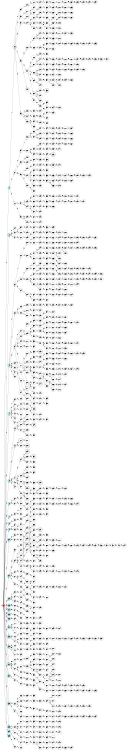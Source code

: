digraph APTAALF {
__start0 [style = invis, shape = none, label = "", width = 0, height = 0];

rankdir=LR;
size="8,5";

s0 [style="filled", color="black", fillcolor="#ff817b" shape="circle", label="q0"];
s1 [style="filled", color="black", fillcolor="powderblue" shape="circle", label="q1"];
s2 [style="rounded,filled", color="black", fillcolor="powderblue" shape="doublecircle", label="q2"];
s3 [style="filled", color="black", fillcolor="powderblue" shape="circle", label="q3"];
s4 [style="filled", color="black", fillcolor="powderblue" shape="circle", label="q4"];
s5 [style="filled", color="black", fillcolor="powderblue" shape="circle", label="q5"];
s6 [style="filled", color="black", fillcolor="powderblue" shape="circle", label="q6"];
s7 [style="filled", color="black", fillcolor="powderblue" shape="circle", label="q7"];
s8 [style="filled", color="black", fillcolor="powderblue" shape="circle", label="q8"];
s9 [style="filled", color="black", fillcolor="powderblue" shape="circle", label="q9"];
s10 [style="filled", color="black", fillcolor="powderblue" shape="circle", label="q10"];
s11 [style="filled", color="black", fillcolor="powderblue" shape="circle", label="q11"];
s12 [style="filled", color="black", fillcolor="powderblue" shape="circle", label="q12"];
s13 [style="filled", color="black", fillcolor="powderblue" shape="circle", label="q13"];
s14 [style="filled", color="black", fillcolor="powderblue" shape="circle", label="q14"];
s15 [style="filled", color="black", fillcolor="powderblue" shape="circle", label="q15"];
s16 [style="filled", color="black", fillcolor="powderblue" shape="circle", label="q16"];
s17 [style="filled", color="black", fillcolor="powderblue" shape="circle", label="q17"];
s18 [style="filled", color="black", fillcolor="powderblue" shape="circle", label="q18"];
s19 [style="filled", color="black", fillcolor="powderblue" shape="circle", label="q19"];
s20 [style="filled", color="black", fillcolor="powderblue" shape="circle", label="q20"];
s21 [style="filled", color="black", fillcolor="powderblue" shape="circle", label="q21"];
s22 [style="filled", color="black", fillcolor="powderblue" shape="circle", label="q22"];
s23 [style="filled", color="black", fillcolor="powderblue" shape="circle", label="q23"];
s24 [style="filled", color="black", fillcolor="powderblue" shape="circle", label="q24"];
s25 [style="filled", color="black", fillcolor="powderblue" shape="circle", label="q25"];
s26 [style="rounded,filled", color="black", fillcolor="white" shape="doublecircle", label="q26"];
s27 [style="filled", color="black", fillcolor="white" shape="circle", label="q27"];
s28 [style="filled", color="black", fillcolor="white" shape="circle", label="q28"];
s29 [style="filled", color="black", fillcolor="white" shape="circle", label="q29"];
s30 [style="filled", color="black", fillcolor="white" shape="circle", label="q30"];
s31 [style="filled", color="black", fillcolor="white" shape="circle", label="q31"];
s32 [style="filled", color="black", fillcolor="white" shape="circle", label="q32"];
s33 [style="filled", color="black", fillcolor="white" shape="circle", label="q33"];
s34 [style="filled", color="black", fillcolor="white" shape="circle", label="q34"];
s35 [style="filled", color="black", fillcolor="white" shape="circle", label="q35"];
s36 [style="filled", color="black", fillcolor="white" shape="circle", label="q36"];
s37 [style="filled", color="black", fillcolor="white" shape="circle", label="q37"];
s38 [style="filled", color="black", fillcolor="white" shape="circle", label="q38"];
s39 [style="filled", color="black", fillcolor="white" shape="circle", label="q39"];
s40 [style="filled", color="black", fillcolor="white" shape="circle", label="q40"];
s41 [style="filled", color="black", fillcolor="white" shape="circle", label="q41"];
s42 [style="filled", color="black", fillcolor="white" shape="circle", label="q42"];
s43 [style="filled", color="black", fillcolor="white" shape="circle", label="q43"];
s44 [style="filled", color="black", fillcolor="white" shape="circle", label="q44"];
s45 [style="filled", color="black", fillcolor="white" shape="circle", label="q45"];
s46 [style="filled", color="black", fillcolor="white" shape="circle", label="q46"];
s47 [style="filled", color="black", fillcolor="white" shape="circle", label="q47"];
s48 [style="filled", color="black", fillcolor="white" shape="circle", label="q48"];
s49 [style="filled", color="black", fillcolor="white" shape="circle", label="q49"];
s50 [style="filled", color="black", fillcolor="white" shape="circle", label="q50"];
s51 [style="filled", color="black", fillcolor="white" shape="circle", label="q51"];
s52 [style="filled", color="black", fillcolor="white" shape="circle", label="q52"];
s53 [style="filled", color="black", fillcolor="white" shape="circle", label="q53"];
s54 [style="filled", color="black", fillcolor="white" shape="circle", label="q54"];
s55 [style="filled", color="black", fillcolor="white" shape="circle", label="q55"];
s56 [style="filled", color="black", fillcolor="white" shape="circle", label="q56"];
s57 [style="filled", color="black", fillcolor="white" shape="circle", label="q57"];
s58 [style="filled", color="black", fillcolor="white" shape="circle", label="q58"];
s59 [style="filled", color="black", fillcolor="white" shape="circle", label="q59"];
s60 [style="filled", color="black", fillcolor="white" shape="circle", label="q60"];
s61 [style="filled", color="black", fillcolor="white" shape="circle", label="q61"];
s62 [style="filled", color="black", fillcolor="white" shape="circle", label="q62"];
s63 [style="filled", color="black", fillcolor="white" shape="circle", label="q63"];
s64 [style="filled", color="black", fillcolor="white" shape="circle", label="q64"];
s65 [style="filled", color="black", fillcolor="white" shape="circle", label="q65"];
s66 [style="filled", color="black", fillcolor="white" shape="circle", label="q66"];
s67 [style="filled", color="black", fillcolor="white" shape="circle", label="q67"];
s68 [style="filled", color="black", fillcolor="white" shape="circle", label="q68"];
s69 [style="filled", color="black", fillcolor="white" shape="circle", label="q69"];
s70 [style="filled", color="black", fillcolor="white" shape="circle", label="q70"];
s71 [style="filled", color="black", fillcolor="white" shape="circle", label="q71"];
s72 [style="filled", color="black", fillcolor="white" shape="circle", label="q72"];
s73 [style="filled", color="black", fillcolor="white" shape="circle", label="q73"];
s74 [style="filled", color="black", fillcolor="white" shape="circle", label="q74"];
s75 [style="filled", color="black", fillcolor="white" shape="circle", label="q75"];
s76 [style="filled", color="black", fillcolor="white" shape="circle", label="q76"];
s77 [style="filled", color="black", fillcolor="white" shape="circle", label="q77"];
s78 [style="filled", color="black", fillcolor="white" shape="circle", label="q78"];
s79 [style="filled", color="black", fillcolor="white" shape="circle", label="q79"];
s80 [style="filled", color="black", fillcolor="white" shape="circle", label="q80"];
s81 [style="filled", color="black", fillcolor="white" shape="circle", label="q81"];
s82 [style="filled", color="black", fillcolor="white" shape="circle", label="q82"];
s83 [style="filled", color="black", fillcolor="white" shape="circle", label="q83"];
s84 [style="filled", color="black", fillcolor="white" shape="circle", label="q84"];
s85 [style="filled", color="black", fillcolor="white" shape="circle", label="q85"];
s86 [style="filled", color="black", fillcolor="white" shape="circle", label="q86"];
s87 [style="filled", color="black", fillcolor="white" shape="circle", label="q87"];
s88 [style="filled", color="black", fillcolor="white" shape="circle", label="q88"];
s89 [style="filled", color="black", fillcolor="white" shape="circle", label="q89"];
s90 [style="filled", color="black", fillcolor="white" shape="circle", label="q90"];
s91 [style="filled", color="black", fillcolor="white" shape="circle", label="q91"];
s92 [style="filled", color="black", fillcolor="white" shape="circle", label="q92"];
s93 [style="filled", color="black", fillcolor="white" shape="circle", label="q93"];
s94 [style="filled", color="black", fillcolor="white" shape="circle", label="q94"];
s95 [style="filled", color="black", fillcolor="white" shape="circle", label="q95"];
s96 [style="filled", color="black", fillcolor="white" shape="circle", label="q96"];
s97 [style="filled", color="black", fillcolor="white" shape="circle", label="q97"];
s98 [style="filled", color="black", fillcolor="white" shape="circle", label="q98"];
s99 [style="filled", color="black", fillcolor="white" shape="circle", label="q99"];
s100 [style="filled", color="black", fillcolor="white" shape="circle", label="q100"];
s101 [style="filled", color="black", fillcolor="white" shape="circle", label="q101"];
s102 [style="filled", color="black", fillcolor="white" shape="circle", label="q102"];
s103 [style="filled", color="black", fillcolor="white" shape="circle", label="q103"];
s104 [style="filled", color="black", fillcolor="white" shape="circle", label="q104"];
s105 [style="filled", color="black", fillcolor="white" shape="circle", label="q105"];
s106 [style="filled", color="black", fillcolor="white" shape="circle", label="q106"];
s107 [style="filled", color="black", fillcolor="white" shape="circle", label="q107"];
s108 [style="filled", color="black", fillcolor="white" shape="circle", label="q108"];
s109 [style="filled", color="black", fillcolor="white" shape="circle", label="q109"];
s110 [style="filled", color="black", fillcolor="white" shape="circle", label="q110"];
s111 [style="filled", color="black", fillcolor="white" shape="circle", label="q111"];
s112 [style="filled", color="black", fillcolor="white" shape="circle", label="q112"];
s113 [style="filled", color="black", fillcolor="white" shape="circle", label="q113"];
s114 [style="filled", color="black", fillcolor="white" shape="circle", label="q114"];
s115 [style="filled", color="black", fillcolor="white" shape="circle", label="q115"];
s116 [style="filled", color="black", fillcolor="white" shape="circle", label="q116"];
s117 [style="filled", color="black", fillcolor="white" shape="circle", label="q117"];
s118 [style="filled", color="black", fillcolor="white" shape="circle", label="q118"];
s119 [style="filled", color="black", fillcolor="white" shape="circle", label="q119"];
s120 [style="filled", color="black", fillcolor="white" shape="circle", label="q120"];
s121 [style="filled", color="black", fillcolor="white" shape="circle", label="q121"];
s122 [style="rounded,filled", color="black", fillcolor="white" shape="doublecircle", label="q122"];
s123 [style="filled", color="black", fillcolor="white" shape="circle", label="q123"];
s124 [style="filled", color="black", fillcolor="white" shape="circle", label="q124"];
s125 [style="filled", color="black", fillcolor="white" shape="circle", label="q125"];
s126 [style="filled", color="black", fillcolor="white" shape="circle", label="q126"];
s127 [style="filled", color="black", fillcolor="white" shape="circle", label="q127"];
s128 [style="filled", color="black", fillcolor="white" shape="circle", label="q128"];
s129 [style="filled", color="black", fillcolor="white" shape="circle", label="q129"];
s130 [style="filled", color="black", fillcolor="white" shape="circle", label="q130"];
s131 [style="filled", color="black", fillcolor="white" shape="circle", label="q131"];
s132 [style="filled", color="black", fillcolor="white" shape="circle", label="q132"];
s133 [style="filled", color="black", fillcolor="white" shape="circle", label="q133"];
s134 [style="filled", color="black", fillcolor="white" shape="circle", label="q134"];
s135 [style="filled", color="black", fillcolor="white" shape="circle", label="q135"];
s136 [style="filled", color="black", fillcolor="white" shape="circle", label="q136"];
s137 [style="filled", color="black", fillcolor="white" shape="circle", label="q137"];
s138 [style="filled", color="black", fillcolor="white" shape="circle", label="q138"];
s139 [style="filled", color="black", fillcolor="white" shape="circle", label="q139"];
s140 [style="filled", color="black", fillcolor="white" shape="circle", label="q140"];
s141 [style="rounded,filled", color="black", fillcolor="white" shape="doublecircle", label="q141"];
s142 [style="filled", color="black", fillcolor="white" shape="circle", label="q142"];
s143 [style="filled", color="black", fillcolor="white" shape="circle", label="q143"];
s144 [style="filled", color="black", fillcolor="white" shape="circle", label="q144"];
s145 [style="filled", color="black", fillcolor="white" shape="circle", label="q145"];
s146 [style="filled", color="black", fillcolor="white" shape="circle", label="q146"];
s147 [style="filled", color="black", fillcolor="white" shape="circle", label="q147"];
s148 [style="filled", color="black", fillcolor="white" shape="circle", label="q148"];
s149 [style="filled", color="black", fillcolor="white" shape="circle", label="q149"];
s150 [style="filled", color="black", fillcolor="white" shape="circle", label="q150"];
s151 [style="filled", color="black", fillcolor="white" shape="circle", label="q151"];
s152 [style="filled", color="black", fillcolor="white" shape="circle", label="q152"];
s153 [style="filled", color="black", fillcolor="white" shape="circle", label="q153"];
s154 [style="filled", color="black", fillcolor="white" shape="circle", label="q154"];
s155 [style="filled", color="black", fillcolor="white" shape="circle", label="q155"];
s156 [style="filled", color="black", fillcolor="white" shape="circle", label="q156"];
s157 [style="filled", color="black", fillcolor="white" shape="circle", label="q157"];
s158 [style="filled", color="black", fillcolor="white" shape="circle", label="q158"];
s159 [style="filled", color="black", fillcolor="white" shape="circle", label="q159"];
s160 [style="filled", color="black", fillcolor="white" shape="circle", label="q160"];
s161 [style="filled", color="black", fillcolor="white" shape="circle", label="q161"];
s162 [style="filled", color="black", fillcolor="white" shape="circle", label="q162"];
s163 [style="filled", color="black", fillcolor="white" shape="circle", label="q163"];
s164 [style="filled", color="black", fillcolor="white" shape="circle", label="q164"];
s165 [style="filled", color="black", fillcolor="white" shape="circle", label="q165"];
s166 [style="filled", color="black", fillcolor="white" shape="circle", label="q166"];
s167 [style="filled", color="black", fillcolor="white" shape="circle", label="q167"];
s168 [style="filled", color="black", fillcolor="white" shape="circle", label="q168"];
s169 [style="filled", color="black", fillcolor="white" shape="circle", label="q169"];
s170 [style="filled", color="black", fillcolor="white" shape="circle", label="q170"];
s171 [style="filled", color="black", fillcolor="white" shape="circle", label="q171"];
s172 [style="filled", color="black", fillcolor="white" shape="circle", label="q172"];
s173 [style="filled", color="black", fillcolor="white" shape="circle", label="q173"];
s174 [style="filled", color="black", fillcolor="white" shape="circle", label="q174"];
s175 [style="filled", color="black", fillcolor="white" shape="circle", label="q175"];
s176 [style="filled", color="black", fillcolor="white" shape="circle", label="q176"];
s177 [style="filled", color="black", fillcolor="white" shape="circle", label="q177"];
s178 [style="filled", color="black", fillcolor="white" shape="circle", label="q178"];
s179 [style="filled", color="black", fillcolor="white" shape="circle", label="q179"];
s180 [style="filled", color="black", fillcolor="white" shape="circle", label="q180"];
s181 [style="filled", color="black", fillcolor="white" shape="circle", label="q181"];
s182 [style="filled", color="black", fillcolor="white" shape="circle", label="q182"];
s183 [style="filled", color="black", fillcolor="white" shape="circle", label="q183"];
s184 [style="filled", color="black", fillcolor="white" shape="circle", label="q184"];
s185 [style="filled", color="black", fillcolor="white" shape="circle", label="q185"];
s186 [style="filled", color="black", fillcolor="white" shape="circle", label="q186"];
s187 [style="filled", color="black", fillcolor="white" shape="circle", label="q187"];
s188 [style="filled", color="black", fillcolor="white" shape="circle", label="q188"];
s189 [style="filled", color="black", fillcolor="white" shape="circle", label="q189"];
s190 [style="filled", color="black", fillcolor="white" shape="circle", label="q190"];
s191 [style="filled", color="black", fillcolor="white" shape="circle", label="q191"];
s192 [style="filled", color="black", fillcolor="white" shape="circle", label="q192"];
s193 [style="filled", color="black", fillcolor="white" shape="circle", label="q193"];
s194 [style="filled", color="black", fillcolor="white" shape="circle", label="q194"];
s195 [style="filled", color="black", fillcolor="white" shape="circle", label="q195"];
s196 [style="filled", color="black", fillcolor="white" shape="circle", label="q196"];
s197 [style="filled", color="black", fillcolor="white" shape="circle", label="q197"];
s198 [style="filled", color="black", fillcolor="white" shape="circle", label="q198"];
s199 [style="filled", color="black", fillcolor="white" shape="circle", label="q199"];
s200 [style="filled", color="black", fillcolor="white" shape="circle", label="q200"];
s201 [style="filled", color="black", fillcolor="white" shape="circle", label="q201"];
s202 [style="filled", color="black", fillcolor="white" shape="circle", label="q202"];
s203 [style="filled", color="black", fillcolor="white" shape="circle", label="q203"];
s204 [style="filled", color="black", fillcolor="white" shape="circle", label="q204"];
s205 [style="filled", color="black", fillcolor="white" shape="circle", label="q205"];
s206 [style="filled", color="black", fillcolor="white" shape="circle", label="q206"];
s207 [style="filled", color="black", fillcolor="white" shape="circle", label="q207"];
s208 [style="filled", color="black", fillcolor="white" shape="circle", label="q208"];
s209 [style="filled", color="black", fillcolor="white" shape="circle", label="q209"];
s210 [style="filled", color="black", fillcolor="white" shape="circle", label="q210"];
s211 [style="filled", color="black", fillcolor="white" shape="circle", label="q211"];
s212 [style="filled", color="black", fillcolor="white" shape="circle", label="q212"];
s213 [style="filled", color="black", fillcolor="white" shape="circle", label="q213"];
s214 [style="filled", color="black", fillcolor="white" shape="circle", label="q214"];
s215 [style="filled", color="black", fillcolor="white" shape="circle", label="q215"];
s216 [style="filled", color="black", fillcolor="white" shape="circle", label="q216"];
s217 [style="rounded,filled", color="black", fillcolor="white" shape="doublecircle", label="q217"];
s218 [style="filled", color="black", fillcolor="white" shape="circle", label="q218"];
s219 [style="filled", color="black", fillcolor="white" shape="circle", label="q219"];
s220 [style="filled", color="black", fillcolor="white" shape="circle", label="q220"];
s221 [style="filled", color="black", fillcolor="white" shape="circle", label="q221"];
s222 [style="filled", color="black", fillcolor="white" shape="circle", label="q222"];
s223 [style="filled", color="black", fillcolor="white" shape="circle", label="q223"];
s224 [style="filled", color="black", fillcolor="white" shape="circle", label="q224"];
s225 [style="filled", color="black", fillcolor="white" shape="circle", label="q225"];
s226 [style="filled", color="black", fillcolor="white" shape="circle", label="q226"];
s227 [style="filled", color="black", fillcolor="white" shape="circle", label="q227"];
s228 [style="rounded,filled", color="black", fillcolor="white" shape="doublecircle", label="q228"];
s229 [style="rounded,filled", color="black", fillcolor="white" shape="doublecircle", label="q229"];
s230 [style="filled", color="black", fillcolor="white" shape="circle", label="q230"];
s231 [style="filled", color="black", fillcolor="white" shape="circle", label="q231"];
s232 [style="filled", color="black", fillcolor="white" shape="circle", label="q232"];
s233 [style="filled", color="black", fillcolor="white" shape="circle", label="q233"];
s234 [style="filled", color="black", fillcolor="white" shape="circle", label="q234"];
s235 [style="filled", color="black", fillcolor="white" shape="circle", label="q235"];
s236 [style="rounded,filled", color="black", fillcolor="white" shape="doublecircle", label="q236"];
s237 [style="filled", color="black", fillcolor="white" shape="circle", label="q237"];
s238 [style="filled", color="black", fillcolor="white" shape="circle", label="q238"];
s239 [style="filled", color="black", fillcolor="white" shape="circle", label="q239"];
s240 [style="filled", color="black", fillcolor="white" shape="circle", label="q240"];
s241 [style="filled", color="black", fillcolor="white" shape="circle", label="q241"];
s242 [style="filled", color="black", fillcolor="white" shape="circle", label="q242"];
s243 [style="filled", color="black", fillcolor="white" shape="circle", label="q243"];
s244 [style="filled", color="black", fillcolor="white" shape="circle", label="q244"];
s245 [style="rounded,filled", color="black", fillcolor="white" shape="doublecircle", label="q245"];
s246 [style="rounded,filled", color="black", fillcolor="white" shape="doublecircle", label="q246"];
s247 [style="filled", color="black", fillcolor="white" shape="circle", label="q247"];
s248 [style="filled", color="black", fillcolor="white" shape="circle", label="q248"];
s249 [style="filled", color="black", fillcolor="white" shape="circle", label="q249"];
s250 [style="filled", color="black", fillcolor="white" shape="circle", label="q250"];
s251 [style="filled", color="black", fillcolor="white" shape="circle", label="q251"];
s252 [style="filled", color="black", fillcolor="white" shape="circle", label="q252"];
s253 [style="filled", color="black", fillcolor="white" shape="circle", label="q253"];
s254 [style="filled", color="black", fillcolor="white" shape="circle", label="q254"];
s255 [style="filled", color="black", fillcolor="white" shape="circle", label="q255"];
s256 [style="filled", color="black", fillcolor="white" shape="circle", label="q256"];
s257 [style="filled", color="black", fillcolor="white" shape="circle", label="q257"];
s258 [style="filled", color="black", fillcolor="white" shape="circle", label="q258"];
s259 [style="filled", color="black", fillcolor="white" shape="circle", label="q259"];
s260 [style="filled", color="black", fillcolor="white" shape="circle", label="q260"];
s261 [style="filled", color="black", fillcolor="white" shape="circle", label="q261"];
s262 [style="filled", color="black", fillcolor="white" shape="circle", label="q262"];
s263 [style="filled", color="black", fillcolor="white" shape="circle", label="q263"];
s264 [style="filled", color="black", fillcolor="white" shape="circle", label="q264"];
s265 [style="filled", color="black", fillcolor="white" shape="circle", label="q265"];
s266 [style="filled", color="black", fillcolor="white" shape="circle", label="q266"];
s267 [style="filled", color="black", fillcolor="white" shape="circle", label="q267"];
s268 [style="filled", color="black", fillcolor="white" shape="circle", label="q268"];
s269 [style="filled", color="black", fillcolor="white" shape="circle", label="q269"];
s270 [style="filled", color="black", fillcolor="white" shape="circle", label="q270"];
s271 [style="filled", color="black", fillcolor="white" shape="circle", label="q271"];
s272 [style="filled", color="black", fillcolor="white" shape="circle", label="q272"];
s273 [style="filled", color="black", fillcolor="white" shape="circle", label="q273"];
s274 [style="filled", color="black", fillcolor="white" shape="circle", label="q274"];
s275 [style="filled", color="black", fillcolor="white" shape="circle", label="q275"];
s276 [style="filled", color="black", fillcolor="white" shape="circle", label="q276"];
s277 [style="filled", color="black", fillcolor="white" shape="circle", label="q277"];
s278 [style="filled", color="black", fillcolor="white" shape="circle", label="q278"];
s279 [style="filled", color="black", fillcolor="white" shape="circle", label="q279"];
s280 [style="filled", color="black", fillcolor="white" shape="circle", label="q280"];
s281 [style="filled", color="black", fillcolor="white" shape="circle", label="q281"];
s282 [style="filled", color="black", fillcolor="white" shape="circle", label="q282"];
s283 [style="filled", color="black", fillcolor="white" shape="circle", label="q283"];
s284 [style="filled", color="black", fillcolor="white" shape="circle", label="q284"];
s285 [style="filled", color="black", fillcolor="white" shape="circle", label="q285"];
s286 [style="filled", color="black", fillcolor="white" shape="circle", label="q286"];
s287 [style="filled", color="black", fillcolor="white" shape="circle", label="q287"];
s288 [style="filled", color="black", fillcolor="white" shape="circle", label="q288"];
s289 [style="filled", color="black", fillcolor="white" shape="circle", label="q289"];
s290 [style="filled", color="black", fillcolor="white" shape="circle", label="q290"];
s291 [style="filled", color="black", fillcolor="white" shape="circle", label="q291"];
s292 [style="filled", color="black", fillcolor="white" shape="circle", label="q292"];
s293 [style="filled", color="black", fillcolor="white" shape="circle", label="q293"];
s294 [style="filled", color="black", fillcolor="white" shape="circle", label="q294"];
s295 [style="filled", color="black", fillcolor="white" shape="circle", label="q295"];
s296 [style="filled", color="black", fillcolor="white" shape="circle", label="q296"];
s297 [style="filled", color="black", fillcolor="white" shape="circle", label="q297"];
s298 [style="filled", color="black", fillcolor="white" shape="circle", label="q298"];
s299 [style="filled", color="black", fillcolor="white" shape="circle", label="q299"];
s300 [style="filled", color="black", fillcolor="white" shape="circle", label="q300"];
s301 [style="filled", color="black", fillcolor="white" shape="circle", label="q301"];
s302 [style="filled", color="black", fillcolor="white" shape="circle", label="q302"];
s303 [style="filled", color="black", fillcolor="white" shape="circle", label="q303"];
s304 [style="filled", color="black", fillcolor="white" shape="circle", label="q304"];
s305 [style="filled", color="black", fillcolor="white" shape="circle", label="q305"];
s306 [style="filled", color="black", fillcolor="white" shape="circle", label="q306"];
s307 [style="filled", color="black", fillcolor="white" shape="circle", label="q307"];
s308 [style="filled", color="black", fillcolor="white" shape="circle", label="q308"];
s309 [style="filled", color="black", fillcolor="white" shape="circle", label="q309"];
s310 [style="filled", color="black", fillcolor="white" shape="circle", label="q310"];
s311 [style="filled", color="black", fillcolor="white" shape="circle", label="q311"];
s312 [style="filled", color="black", fillcolor="white" shape="circle", label="q312"];
s313 [style="filled", color="black", fillcolor="white" shape="circle", label="q313"];
s314 [style="filled", color="black", fillcolor="white" shape="circle", label="q314"];
s315 [style="filled", color="black", fillcolor="white" shape="circle", label="q315"];
s316 [style="filled", color="black", fillcolor="white" shape="circle", label="q316"];
s317 [style="filled", color="black", fillcolor="white" shape="circle", label="q317"];
s318 [style="filled", color="black", fillcolor="white" shape="circle", label="q318"];
s319 [style="filled", color="black", fillcolor="white" shape="circle", label="q319"];
s320 [style="filled", color="black", fillcolor="white" shape="circle", label="q320"];
s321 [style="filled", color="black", fillcolor="white" shape="circle", label="q321"];
s322 [style="filled", color="black", fillcolor="white" shape="circle", label="q322"];
s323 [style="filled", color="black", fillcolor="white" shape="circle", label="q323"];
s324 [style="filled", color="black", fillcolor="white" shape="circle", label="q324"];
s325 [style="filled", color="black", fillcolor="white" shape="circle", label="q325"];
s326 [style="filled", color="black", fillcolor="white" shape="circle", label="q326"];
s327 [style="filled", color="black", fillcolor="white" shape="circle", label="q327"];
s328 [style="filled", color="black", fillcolor="white" shape="circle", label="q328"];
s329 [style="filled", color="black", fillcolor="white" shape="circle", label="q329"];
s330 [style="filled", color="black", fillcolor="white" shape="circle", label="q330"];
s331 [style="filled", color="black", fillcolor="white" shape="circle", label="q331"];
s332 [style="filled", color="black", fillcolor="white" shape="circle", label="q332"];
s333 [style="filled", color="black", fillcolor="white" shape="circle", label="q333"];
s334 [style="filled", color="black", fillcolor="white" shape="circle", label="q334"];
s335 [style="filled", color="black", fillcolor="white" shape="circle", label="q335"];
s336 [style="filled", color="black", fillcolor="white" shape="circle", label="q336"];
s337 [style="filled", color="black", fillcolor="white" shape="circle", label="q337"];
s338 [style="filled", color="black", fillcolor="white" shape="circle", label="q338"];
s339 [style="filled", color="black", fillcolor="white" shape="circle", label="q339"];
s340 [style="filled", color="black", fillcolor="white" shape="circle", label="q340"];
s341 [style="filled", color="black", fillcolor="white" shape="circle", label="q341"];
s342 [style="filled", color="black", fillcolor="white" shape="circle", label="q342"];
s343 [style="filled", color="black", fillcolor="white" shape="circle", label="q343"];
s344 [style="filled", color="black", fillcolor="white" shape="circle", label="q344"];
s345 [style="filled", color="black", fillcolor="white" shape="circle", label="q345"];
s346 [style="rounded,filled", color="black", fillcolor="white" shape="doublecircle", label="q346"];
s347 [style="filled", color="black", fillcolor="white" shape="circle", label="q347"];
s348 [style="filled", color="black", fillcolor="white" shape="circle", label="q348"];
s349 [style="rounded,filled", color="black", fillcolor="white" shape="doublecircle", label="q349"];
s350 [style="filled", color="black", fillcolor="white" shape="circle", label="q350"];
s351 [style="rounded,filled", color="black", fillcolor="white" shape="doublecircle", label="q351"];
s352 [style="filled", color="black", fillcolor="white" shape="circle", label="q352"];
s353 [style="filled", color="black", fillcolor="white" shape="circle", label="q353"];
s354 [style="filled", color="black", fillcolor="white" shape="circle", label="q354"];
s355 [style="filled", color="black", fillcolor="white" shape="circle", label="q355"];
s356 [style="filled", color="black", fillcolor="white" shape="circle", label="q356"];
s357 [style="filled", color="black", fillcolor="white" shape="circle", label="q357"];
s358 [style="filled", color="black", fillcolor="white" shape="circle", label="q358"];
s359 [style="filled", color="black", fillcolor="white" shape="circle", label="q359"];
s360 [style="filled", color="black", fillcolor="white" shape="circle", label="q360"];
s361 [style="filled", color="black", fillcolor="white" shape="circle", label="q361"];
s362 [style="filled", color="black", fillcolor="white" shape="circle", label="q362"];
s363 [style="filled", color="black", fillcolor="white" shape="circle", label="q363"];
s364 [style="filled", color="black", fillcolor="white" shape="circle", label="q364"];
s365 [style="filled", color="black", fillcolor="white" shape="circle", label="q365"];
s366 [style="filled", color="black", fillcolor="white" shape="circle", label="q366"];
s367 [style="filled", color="black", fillcolor="white" shape="circle", label="q367"];
s368 [style="filled", color="black", fillcolor="white" shape="circle", label="q368"];
s369 [style="filled", color="black", fillcolor="white" shape="circle", label="q369"];
s370 [style="filled", color="black", fillcolor="white" shape="circle", label="q370"];
s371 [style="filled", color="black", fillcolor="white" shape="circle", label="q371"];
s372 [style="filled", color="black", fillcolor="white" shape="circle", label="q372"];
s373 [style="filled", color="black", fillcolor="white" shape="circle", label="q373"];
s374 [style="filled", color="black", fillcolor="white" shape="circle", label="q374"];
s375 [style="filled", color="black", fillcolor="white" shape="circle", label="q375"];
s376 [style="filled", color="black", fillcolor="white" shape="circle", label="q376"];
s377 [style="filled", color="black", fillcolor="white" shape="circle", label="q377"];
s378 [style="filled", color="black", fillcolor="white" shape="circle", label="q378"];
s379 [style="filled", color="black", fillcolor="white" shape="circle", label="q379"];
s380 [style="filled", color="black", fillcolor="white" shape="circle", label="q380"];
s381 [style="filled", color="black", fillcolor="white" shape="circle", label="q381"];
s382 [style="filled", color="black", fillcolor="white" shape="circle", label="q382"];
s383 [style="filled", color="black", fillcolor="white" shape="circle", label="q383"];
s384 [style="filled", color="black", fillcolor="white" shape="circle", label="q384"];
s385 [style="filled", color="black", fillcolor="white" shape="circle", label="q385"];
s386 [style="filled", color="black", fillcolor="white" shape="circle", label="q386"];
s387 [style="filled", color="black", fillcolor="white" shape="circle", label="q387"];
s388 [style="filled", color="black", fillcolor="white" shape="circle", label="q388"];
s389 [style="filled", color="black", fillcolor="white" shape="circle", label="q389"];
s390 [style="filled", color="black", fillcolor="white" shape="circle", label="q390"];
s391 [style="filled", color="black", fillcolor="white" shape="circle", label="q391"];
s392 [style="filled", color="black", fillcolor="white" shape="circle", label="q392"];
s393 [style="filled", color="black", fillcolor="white" shape="circle", label="q393"];
s394 [style="filled", color="black", fillcolor="white" shape="circle", label="q394"];
s395 [style="filled", color="black", fillcolor="white" shape="circle", label="q395"];
s396 [style="filled", color="black", fillcolor="white" shape="circle", label="q396"];
s397 [style="filled", color="black", fillcolor="white" shape="circle", label="q397"];
s398 [style="filled", color="black", fillcolor="white" shape="circle", label="q398"];
s399 [style="filled", color="black", fillcolor="white" shape="circle", label="q399"];
s400 [style="filled", color="black", fillcolor="white" shape="circle", label="q400"];
s401 [style="filled", color="black", fillcolor="white" shape="circle", label="q401"];
s402 [style="filled", color="black", fillcolor="white" shape="circle", label="q402"];
s403 [style="filled", color="black", fillcolor="white" shape="circle", label="q403"];
s404 [style="filled", color="black", fillcolor="white" shape="circle", label="q404"];
s405 [style="filled", color="black", fillcolor="white" shape="circle", label="q405"];
s406 [style="filled", color="black", fillcolor="white" shape="circle", label="q406"];
s407 [style="filled", color="black", fillcolor="white" shape="circle", label="q407"];
s408 [style="filled", color="black", fillcolor="white" shape="circle", label="q408"];
s409 [style="filled", color="black", fillcolor="white" shape="circle", label="q409"];
s410 [style="filled", color="black", fillcolor="white" shape="circle", label="q410"];
s411 [style="filled", color="black", fillcolor="white" shape="circle", label="q411"];
s412 [style="filled", color="black", fillcolor="white" shape="circle", label="q412"];
s413 [style="filled", color="black", fillcolor="white" shape="circle", label="q413"];
s414 [style="filled", color="black", fillcolor="white" shape="circle", label="q414"];
s415 [style="filled", color="black", fillcolor="white" shape="circle", label="q415"];
s416 [style="filled", color="black", fillcolor="white" shape="circle", label="q416"];
s417 [style="filled", color="black", fillcolor="white" shape="circle", label="q417"];
s418 [style="filled", color="black", fillcolor="white" shape="circle", label="q418"];
s419 [style="filled", color="black", fillcolor="white" shape="circle", label="q419"];
s420 [style="filled", color="black", fillcolor="white" shape="circle", label="q420"];
s421 [style="filled", color="black", fillcolor="white" shape="circle", label="q421"];
s422 [style="filled", color="black", fillcolor="white" shape="circle", label="q422"];
s423 [style="filled", color="black", fillcolor="white" shape="circle", label="q423"];
s424 [style="filled", color="black", fillcolor="white" shape="circle", label="q424"];
s425 [style="filled", color="black", fillcolor="white" shape="circle", label="q425"];
s426 [style="filled", color="black", fillcolor="white" shape="circle", label="q426"];
s427 [style="filled", color="black", fillcolor="white" shape="circle", label="q427"];
s428 [style="filled", color="black", fillcolor="white" shape="circle", label="q428"];
s429 [style="filled", color="black", fillcolor="white" shape="circle", label="q429"];
s430 [style="filled", color="black", fillcolor="white" shape="circle", label="q430"];
s431 [style="filled", color="black", fillcolor="white" shape="circle", label="q431"];
s432 [style="filled", color="black", fillcolor="white" shape="circle", label="q432"];
s433 [style="filled", color="black", fillcolor="white" shape="circle", label="q433"];
s434 [style="filled", color="black", fillcolor="white" shape="circle", label="q434"];
s435 [style="filled", color="black", fillcolor="white" shape="circle", label="q435"];
s436 [style="filled", color="black", fillcolor="white" shape="circle", label="q436"];
s437 [style="filled", color="black", fillcolor="white" shape="circle", label="q437"];
s438 [style="filled", color="black", fillcolor="white" shape="circle", label="q438"];
s439 [style="filled", color="black", fillcolor="white" shape="circle", label="q439"];
s440 [style="filled", color="black", fillcolor="white" shape="circle", label="q440"];
s441 [style="filled", color="black", fillcolor="white" shape="circle", label="q441"];
s442 [style="filled", color="black", fillcolor="white" shape="circle", label="q442"];
s443 [style="filled", color="black", fillcolor="white" shape="circle", label="q443"];
s444 [style="filled", color="black", fillcolor="white" shape="circle", label="q444"];
s445 [style="filled", color="black", fillcolor="white" shape="circle", label="q445"];
s446 [style="filled", color="black", fillcolor="white" shape="circle", label="q446"];
s447 [style="filled", color="black", fillcolor="white" shape="circle", label="q447"];
s448 [style="filled", color="black", fillcolor="white" shape="circle", label="q448"];
s449 [style="filled", color="black", fillcolor="white" shape="circle", label="q449"];
s450 [style="filled", color="black", fillcolor="white" shape="circle", label="q450"];
s451 [style="filled", color="black", fillcolor="white" shape="circle", label="q451"];
s452 [style="filled", color="black", fillcolor="white" shape="circle", label="q452"];
s453 [style="filled", color="black", fillcolor="white" shape="circle", label="q453"];
s454 [style="filled", color="black", fillcolor="white" shape="circle", label="q454"];
s455 [style="filled", color="black", fillcolor="white" shape="circle", label="q455"];
s456 [style="filled", color="black", fillcolor="white" shape="circle", label="q456"];
s457 [style="filled", color="black", fillcolor="white" shape="circle", label="q457"];
s458 [style="filled", color="black", fillcolor="white" shape="circle", label="q458"];
s459 [style="filled", color="black", fillcolor="white" shape="circle", label="q459"];
s460 [style="filled", color="black", fillcolor="white" shape="circle", label="q460"];
s461 [style="filled", color="black", fillcolor="white" shape="circle", label="q461"];
s462 [style="filled", color="black", fillcolor="white" shape="circle", label="q462"];
s463 [style="filled", color="black", fillcolor="white" shape="circle", label="q463"];
s464 [style="filled", color="black", fillcolor="white" shape="circle", label="q464"];
s465 [style="filled", color="black", fillcolor="white" shape="circle", label="q465"];
s466 [style="filled", color="black", fillcolor="white" shape="circle", label="q466"];
s467 [style="filled", color="black", fillcolor="white" shape="circle", label="q467"];
s468 [style="rounded,filled", color="black", fillcolor="white" shape="doublecircle", label="q468"];
s469 [style="filled", color="black", fillcolor="white" shape="circle", label="q469"];
s470 [style="filled", color="black", fillcolor="white" shape="circle", label="q470"];
s471 [style="filled", color="black", fillcolor="white" shape="circle", label="q471"];
s472 [style="filled", color="black", fillcolor="white" shape="circle", label="q472"];
s473 [style="filled", color="black", fillcolor="white" shape="circle", label="q473"];
s474 [style="rounded,filled", color="black", fillcolor="white" shape="doublecircle", label="q474"];
s475 [style="filled", color="black", fillcolor="white" shape="circle", label="q475"];
s476 [style="filled", color="black", fillcolor="white" shape="circle", label="q476"];
s477 [style="filled", color="black", fillcolor="white" shape="circle", label="q477"];
s478 [style="filled", color="black", fillcolor="white" shape="circle", label="q478"];
s479 [style="filled", color="black", fillcolor="white" shape="circle", label="q479"];
s480 [style="rounded,filled", color="black", fillcolor="white" shape="doublecircle", label="q480"];
s481 [style="filled", color="black", fillcolor="white" shape="circle", label="q481"];
s482 [style="filled", color="black", fillcolor="white" shape="circle", label="q482"];
s483 [style="filled", color="black", fillcolor="white" shape="circle", label="q483"];
s484 [style="filled", color="black", fillcolor="white" shape="circle", label="q484"];
s485 [style="filled", color="black", fillcolor="white" shape="circle", label="q485"];
s486 [style="filled", color="black", fillcolor="white" shape="circle", label="q486"];
s487 [style="rounded,filled", color="black", fillcolor="white" shape="doublecircle", label="q487"];
s488 [style="filled", color="black", fillcolor="white" shape="circle", label="q488"];
s489 [style="filled", color="black", fillcolor="white" shape="circle", label="q489"];
s490 [style="filled", color="black", fillcolor="white" shape="circle", label="q490"];
s491 [style="filled", color="black", fillcolor="white" shape="circle", label="q491"];
s492 [style="filled", color="black", fillcolor="white" shape="circle", label="q492"];
s493 [style="filled", color="black", fillcolor="white" shape="circle", label="q493"];
s494 [style="filled", color="black", fillcolor="white" shape="circle", label="q494"];
s495 [style="filled", color="black", fillcolor="white" shape="circle", label="q495"];
s496 [style="filled", color="black", fillcolor="white" shape="circle", label="q496"];
s497 [style="filled", color="black", fillcolor="white" shape="circle", label="q497"];
s498 [style="filled", color="black", fillcolor="white" shape="circle", label="q498"];
s499 [style="filled", color="black", fillcolor="white" shape="circle", label="q499"];
s500 [style="filled", color="black", fillcolor="white" shape="circle", label="q500"];
s501 [style="filled", color="black", fillcolor="white" shape="circle", label="q501"];
s502 [style="filled", color="black", fillcolor="white" shape="circle", label="q502"];
s503 [style="filled", color="black", fillcolor="white" shape="circle", label="q503"];
s504 [style="filled", color="black", fillcolor="white" shape="circle", label="q504"];
s505 [style="filled", color="black", fillcolor="white" shape="circle", label="q505"];
s506 [style="filled", color="black", fillcolor="white" shape="circle", label="q506"];
s507 [style="filled", color="black", fillcolor="white" shape="circle", label="q507"];
s508 [style="filled", color="black", fillcolor="white" shape="circle", label="q508"];
s509 [style="filled", color="black", fillcolor="white" shape="circle", label="q509"];
s510 [style="filled", color="black", fillcolor="white" shape="circle", label="q510"];
s511 [style="filled", color="black", fillcolor="white" shape="circle", label="q511"];
s512 [style="filled", color="black", fillcolor="white" shape="circle", label="q512"];
s513 [style="filled", color="black", fillcolor="white" shape="circle", label="q513"];
s514 [style="filled", color="black", fillcolor="white" shape="circle", label="q514"];
s515 [style="filled", color="black", fillcolor="white" shape="circle", label="q515"];
s516 [style="filled", color="black", fillcolor="white" shape="circle", label="q516"];
s517 [style="filled", color="black", fillcolor="white" shape="circle", label="q517"];
s518 [style="filled", color="black", fillcolor="white" shape="circle", label="q518"];
s519 [style="filled", color="black", fillcolor="white" shape="circle", label="q519"];
s520 [style="filled", color="black", fillcolor="white" shape="circle", label="q520"];
s521 [style="filled", color="black", fillcolor="white" shape="circle", label="q521"];
s522 [style="filled", color="black", fillcolor="white" shape="circle", label="q522"];
s523 [style="filled", color="black", fillcolor="white" shape="circle", label="q523"];
s524 [style="filled", color="black", fillcolor="white" shape="circle", label="q524"];
s525 [style="filled", color="black", fillcolor="white" shape="circle", label="q525"];
s526 [style="filled", color="black", fillcolor="white" shape="circle", label="q526"];
s527 [style="filled", color="black", fillcolor="white" shape="circle", label="q527"];
s528 [style="filled", color="black", fillcolor="white" shape="circle", label="q528"];
s529 [style="filled", color="black", fillcolor="white" shape="circle", label="q529"];
s530 [style="filled", color="black", fillcolor="white" shape="circle", label="q530"];
s531 [style="filled", color="black", fillcolor="white" shape="circle", label="q531"];
s532 [style="filled", color="black", fillcolor="white" shape="circle", label="q532"];
s533 [style="filled", color="black", fillcolor="white" shape="circle", label="q533"];
s534 [style="filled", color="black", fillcolor="white" shape="circle", label="q534"];
s535 [style="filled", color="black", fillcolor="white" shape="circle", label="q535"];
s536 [style="filled", color="black", fillcolor="white" shape="circle", label="q536"];
s537 [style="filled", color="black", fillcolor="white" shape="circle", label="q537"];
s538 [style="rounded,filled", color="black", fillcolor="white" shape="doublecircle", label="q538"];
s539 [style="filled", color="black", fillcolor="white" shape="circle", label="q539"];
s540 [style="filled", color="black", fillcolor="white" shape="circle", label="q540"];
s541 [style="filled", color="black", fillcolor="white" shape="circle", label="q541"];
s542 [style="filled", color="black", fillcolor="white" shape="circle", label="q542"];
s543 [style="filled", color="black", fillcolor="white" shape="circle", label="q543"];
s544 [style="filled", color="black", fillcolor="white" shape="circle", label="q544"];
s545 [style="filled", color="black", fillcolor="white" shape="circle", label="q545"];
s546 [style="filled", color="black", fillcolor="white" shape="circle", label="q546"];
s547 [style="filled", color="black", fillcolor="white" shape="circle", label="q547"];
s548 [style="filled", color="black", fillcolor="white" shape="circle", label="q548"];
s549 [style="filled", color="black", fillcolor="white" shape="circle", label="q549"];
s550 [style="rounded,filled", color="black", fillcolor="white" shape="doublecircle", label="q550"];
s551 [style="filled", color="black", fillcolor="white" shape="circle", label="q551"];
s552 [style="filled", color="black", fillcolor="white" shape="circle", label="q552"];
s553 [style="filled", color="black", fillcolor="white" shape="circle", label="q553"];
s554 [style="filled", color="black", fillcolor="white" shape="circle", label="q554"];
s555 [style="filled", color="black", fillcolor="white" shape="circle", label="q555"];
s556 [style="filled", color="black", fillcolor="white" shape="circle", label="q556"];
s557 [style="filled", color="black", fillcolor="white" shape="circle", label="q557"];
s558 [style="filled", color="black", fillcolor="white" shape="circle", label="q558"];
s559 [style="filled", color="black", fillcolor="white" shape="circle", label="q559"];
s560 [style="filled", color="black", fillcolor="white" shape="circle", label="q560"];
s561 [style="filled", color="black", fillcolor="white" shape="circle", label="q561"];
s562 [style="filled", color="black", fillcolor="white" shape="circle", label="q562"];
s563 [style="filled", color="black", fillcolor="white" shape="circle", label="q563"];
s564 [style="filled", color="black", fillcolor="white" shape="circle", label="q564"];
s565 [style="filled", color="black", fillcolor="white" shape="circle", label="q565"];
s566 [style="filled", color="black", fillcolor="white" shape="circle", label="q566"];
s567 [style="filled", color="black", fillcolor="white" shape="circle", label="q567"];
s568 [style="filled", color="black", fillcolor="white" shape="circle", label="q568"];
s569 [style="filled", color="black", fillcolor="white" shape="circle", label="q569"];
s570 [style="filled", color="black", fillcolor="white" shape="circle", label="q570"];
s571 [style="filled", color="black", fillcolor="white" shape="circle", label="q571"];
s572 [style="filled", color="black", fillcolor="white" shape="circle", label="q572"];
s573 [style="filled", color="black", fillcolor="white" shape="circle", label="q573"];
s574 [style="filled", color="black", fillcolor="white" shape="circle", label="q574"];
s575 [style="filled", color="black", fillcolor="white" shape="circle", label="q575"];
s576 [style="filled", color="black", fillcolor="white" shape="circle", label="q576"];
s577 [style="filled", color="black", fillcolor="white" shape="circle", label="q577"];
s578 [style="filled", color="black", fillcolor="white" shape="circle", label="q578"];
s579 [style="filled", color="black", fillcolor="white" shape="circle", label="q579"];
s580 [style="filled", color="black", fillcolor="white" shape="circle", label="q580"];
s581 [style="filled", color="black", fillcolor="white" shape="circle", label="q581"];
s582 [style="filled", color="black", fillcolor="white" shape="circle", label="q582"];
s583 [style="filled", color="black", fillcolor="white" shape="circle", label="q583"];
s584 [style="filled", color="black", fillcolor="white" shape="circle", label="q584"];
s585 [style="filled", color="black", fillcolor="white" shape="circle", label="q585"];
s586 [style="filled", color="black", fillcolor="white" shape="circle", label="q586"];
s587 [style="filled", color="black", fillcolor="white" shape="circle", label="q587"];
s588 [style="filled", color="black", fillcolor="white" shape="circle", label="q588"];
s589 [style="filled", color="black", fillcolor="white" shape="circle", label="q589"];
s590 [style="filled", color="black", fillcolor="white" shape="circle", label="q590"];
s591 [style="filled", color="black", fillcolor="white" shape="circle", label="q591"];
s592 [style="filled", color="black", fillcolor="white" shape="circle", label="q592"];
s593 [style="filled", color="black", fillcolor="white" shape="circle", label="q593"];
s594 [style="filled", color="black", fillcolor="white" shape="circle", label="q594"];
s595 [style="filled", color="black", fillcolor="white" shape="circle", label="q595"];
s596 [style="filled", color="black", fillcolor="white" shape="circle", label="q596"];
s597 [style="filled", color="black", fillcolor="white" shape="circle", label="q597"];
s598 [style="filled", color="black", fillcolor="white" shape="circle", label="q598"];
s599 [style="filled", color="black", fillcolor="white" shape="circle", label="q599"];
s600 [style="filled", color="black", fillcolor="white" shape="circle", label="q600"];
s601 [style="filled", color="black", fillcolor="white" shape="circle", label="q601"];
s602 [style="filled", color="black", fillcolor="white" shape="circle", label="q602"];
s603 [style="filled", color="black", fillcolor="white" shape="circle", label="q603"];
s604 [style="filled", color="black", fillcolor="white" shape="circle", label="q604"];
s605 [style="filled", color="black", fillcolor="white" shape="circle", label="q605"];
s606 [style="filled", color="black", fillcolor="white" shape="circle", label="q606"];
s607 [style="filled", color="black", fillcolor="white" shape="circle", label="q607"];
s608 [style="filled", color="black", fillcolor="white" shape="circle", label="q608"];
s609 [style="filled", color="black", fillcolor="white" shape="circle", label="q609"];
s610 [style="filled", color="black", fillcolor="white" shape="circle", label="q610"];
s611 [style="filled", color="black", fillcolor="white" shape="circle", label="q611"];
s612 [style="filled", color="black", fillcolor="white" shape="circle", label="q612"];
s613 [style="filled", color="black", fillcolor="white" shape="circle", label="q613"];
s614 [style="filled", color="black", fillcolor="white" shape="circle", label="q614"];
s615 [style="filled", color="black", fillcolor="white" shape="circle", label="q615"];
s616 [style="filled", color="black", fillcolor="white" shape="circle", label="q616"];
s617 [style="filled", color="black", fillcolor="white" shape="circle", label="q617"];
s618 [style="filled", color="black", fillcolor="white" shape="circle", label="q618"];
s619 [style="filled", color="black", fillcolor="white" shape="circle", label="q619"];
s620 [style="filled", color="black", fillcolor="white" shape="circle", label="q620"];
s621 [style="filled", color="black", fillcolor="white" shape="circle", label="q621"];
s622 [style="filled", color="black", fillcolor="white" shape="circle", label="q622"];
s623 [style="filled", color="black", fillcolor="white" shape="circle", label="q623"];
s624 [style="filled", color="black", fillcolor="white" shape="circle", label="q624"];
s625 [style="filled", color="black", fillcolor="white" shape="circle", label="q625"];
s626 [style="filled", color="black", fillcolor="white" shape="circle", label="q626"];
s627 [style="filled", color="black", fillcolor="white" shape="circle", label="q627"];
s628 [style="filled", color="black", fillcolor="white" shape="circle", label="q628"];
s629 [style="filled", color="black", fillcolor="white" shape="circle", label="q629"];
s630 [style="filled", color="black", fillcolor="white" shape="circle", label="q630"];
s631 [style="filled", color="black", fillcolor="white" shape="circle", label="q631"];
s632 [style="filled", color="black", fillcolor="white" shape="circle", label="q632"];
s633 [style="filled", color="black", fillcolor="white" shape="circle", label="q633"];
s634 [style="filled", color="black", fillcolor="white" shape="circle", label="q634"];
s635 [style="filled", color="black", fillcolor="white" shape="circle", label="q635"];
s636 [style="filled", color="black", fillcolor="white" shape="circle", label="q636"];
s637 [style="filled", color="black", fillcolor="white" shape="circle", label="q637"];
s638 [style="filled", color="black", fillcolor="white" shape="circle", label="q638"];
s639 [style="filled", color="black", fillcolor="white" shape="circle", label="q639"];
s640 [style="filled", color="black", fillcolor="white" shape="circle", label="q640"];
s641 [style="filled", color="black", fillcolor="white" shape="circle", label="q641"];
s642 [style="filled", color="black", fillcolor="white" shape="circle", label="q642"];
s643 [style="filled", color="black", fillcolor="white" shape="circle", label="q643"];
s644 [style="filled", color="black", fillcolor="white" shape="circle", label="q644"];
s645 [style="filled", color="black", fillcolor="white" shape="circle", label="q645"];
s646 [style="filled", color="black", fillcolor="white" shape="circle", label="q646"];
s647 [style="filled", color="black", fillcolor="white" shape="circle", label="q647"];
s648 [style="filled", color="black", fillcolor="white" shape="circle", label="q648"];
s649 [style="filled", color="black", fillcolor="white" shape="circle", label="q649"];
s650 [style="filled", color="black", fillcolor="white" shape="circle", label="q650"];
s651 [style="rounded,filled", color="black", fillcolor="white" shape="doublecircle", label="q651"];
s652 [style="rounded,filled", color="black", fillcolor="white" shape="doublecircle", label="q652"];
s653 [style="filled", color="black", fillcolor="white" shape="circle", label="q653"];
s654 [style="filled", color="black", fillcolor="white" shape="circle", label="q654"];
s655 [style="filled", color="black", fillcolor="white" shape="circle", label="q655"];
s656 [style="filled", color="black", fillcolor="white" shape="circle", label="q656"];
s657 [style="filled", color="black", fillcolor="white" shape="circle", label="q657"];
s658 [style="filled", color="black", fillcolor="white" shape="circle", label="q658"];
s659 [style="filled", color="black", fillcolor="white" shape="circle", label="q659"];
s660 [style="filled", color="black", fillcolor="white" shape="circle", label="q660"];
s661 [style="filled", color="black", fillcolor="white" shape="circle", label="q661"];
s662 [style="filled", color="black", fillcolor="white" shape="circle", label="q662"];
s663 [style="filled", color="black", fillcolor="white" shape="circle", label="q663"];
s664 [style="filled", color="black", fillcolor="white" shape="circle", label="q664"];
s665 [style="filled", color="black", fillcolor="white" shape="circle", label="q665"];
s666 [style="filled", color="black", fillcolor="white" shape="circle", label="q666"];
s667 [style="filled", color="black", fillcolor="white" shape="circle", label="q667"];
s668 [style="filled", color="black", fillcolor="white" shape="circle", label="q668"];
s669 [style="filled", color="black", fillcolor="white" shape="circle", label="q669"];
s670 [style="filled", color="black", fillcolor="white" shape="circle", label="q670"];
s671 [style="filled", color="black", fillcolor="white" shape="circle", label="q671"];
s672 [style="filled", color="black", fillcolor="white" shape="circle", label="q672"];
s673 [style="filled", color="black", fillcolor="white" shape="circle", label="q673"];
s674 [style="filled", color="black", fillcolor="white" shape="circle", label="q674"];
s675 [style="filled", color="black", fillcolor="white" shape="circle", label="q675"];
s676 [style="filled", color="black", fillcolor="white" shape="circle", label="q676"];
s677 [style="filled", color="black", fillcolor="white" shape="circle", label="q677"];
s678 [style="filled", color="black", fillcolor="white" shape="circle", label="q678"];
s679 [style="filled", color="black", fillcolor="white" shape="circle", label="q679"];
s680 [style="filled", color="black", fillcolor="white" shape="circle", label="q680"];
s681 [style="filled", color="black", fillcolor="white" shape="circle", label="q681"];
s682 [style="filled", color="black", fillcolor="white" shape="circle", label="q682"];
s683 [style="filled", color="black", fillcolor="white" shape="circle", label="q683"];
s684 [style="filled", color="black", fillcolor="white" shape="circle", label="q684"];
s685 [style="filled", color="black", fillcolor="white" shape="circle", label="q685"];
s686 [style="filled", color="black", fillcolor="white" shape="circle", label="q686"];
s687 [style="filled", color="black", fillcolor="white" shape="circle", label="q687"];
s688 [style="filled", color="black", fillcolor="white" shape="circle", label="q688"];
s689 [style="filled", color="black", fillcolor="white" shape="circle", label="q689"];
s690 [style="filled", color="black", fillcolor="white" shape="circle", label="q690"];
s691 [style="filled", color="black", fillcolor="white" shape="circle", label="q691"];
s692 [style="filled", color="black", fillcolor="white" shape="circle", label="q692"];
s693 [style="filled", color="black", fillcolor="white" shape="circle", label="q693"];
s694 [style="filled", color="black", fillcolor="white" shape="circle", label="q694"];
s695 [style="filled", color="black", fillcolor="white" shape="circle", label="q695"];
s696 [style="filled", color="black", fillcolor="white" shape="circle", label="q696"];
s697 [style="filled", color="black", fillcolor="white" shape="circle", label="q697"];
s698 [style="filled", color="black", fillcolor="white" shape="circle", label="q698"];
s699 [style="filled", color="black", fillcolor="white" shape="circle", label="q699"];
s700 [style="filled", color="black", fillcolor="white" shape="circle", label="q700"];
s701 [style="filled", color="black", fillcolor="white" shape="circle", label="q701"];
s702 [style="filled", color="black", fillcolor="white" shape="circle", label="q702"];
s703 [style="filled", color="black", fillcolor="white" shape="circle", label="q703"];
s704 [style="filled", color="black", fillcolor="white" shape="circle", label="q704"];
s705 [style="filled", color="black", fillcolor="white" shape="circle", label="q705"];
s706 [style="rounded,filled", color="black", fillcolor="white" shape="doublecircle", label="q706"];
s707 [style="filled", color="black", fillcolor="white" shape="circle", label="q707"];
s708 [style="filled", color="black", fillcolor="white" shape="circle", label="q708"];
s709 [style="filled", color="black", fillcolor="white" shape="circle", label="q709"];
s710 [style="filled", color="black", fillcolor="white" shape="circle", label="q710"];
s711 [style="filled", color="black", fillcolor="white" shape="circle", label="q711"];
s712 [style="filled", color="black", fillcolor="white" shape="circle", label="q712"];
s713 [style="filled", color="black", fillcolor="white" shape="circle", label="q713"];
s714 [style="filled", color="black", fillcolor="white" shape="circle", label="q714"];
s715 [style="filled", color="black", fillcolor="white" shape="circle", label="q715"];
s716 [style="filled", color="black", fillcolor="white" shape="circle", label="q716"];
s717 [style="filled", color="black", fillcolor="white" shape="circle", label="q717"];
s718 [style="filled", color="black", fillcolor="white" shape="circle", label="q718"];
s719 [style="filled", color="black", fillcolor="white" shape="circle", label="q719"];
s720 [style="filled", color="black", fillcolor="white" shape="circle", label="q720"];
s721 [style="filled", color="black", fillcolor="white" shape="circle", label="q721"];
s722 [style="filled", color="black", fillcolor="white" shape="circle", label="q722"];
s723 [style="filled", color="black", fillcolor="white" shape="circle", label="q723"];
s724 [style="filled", color="black", fillcolor="white" shape="circle", label="q724"];
s725 [style="filled", color="black", fillcolor="white" shape="circle", label="q725"];
s726 [style="filled", color="black", fillcolor="white" shape="circle", label="q726"];
s727 [style="filled", color="black", fillcolor="white" shape="circle", label="q727"];
s728 [style="filled", color="black", fillcolor="white" shape="circle", label="q728"];
s729 [style="filled", color="black", fillcolor="white" shape="circle", label="q729"];
s730 [style="filled", color="black", fillcolor="white" shape="circle", label="q730"];
s731 [style="filled", color="black", fillcolor="white" shape="circle", label="q731"];
s732 [style="filled", color="black", fillcolor="white" shape="circle", label="q732"];
s733 [style="filled", color="black", fillcolor="white" shape="circle", label="q733"];
s734 [style="filled", color="black", fillcolor="white" shape="circle", label="q734"];
s735 [style="filled", color="black", fillcolor="white" shape="circle", label="q735"];
s736 [style="filled", color="black", fillcolor="white" shape="circle", label="q736"];
s737 [style="filled", color="black", fillcolor="white" shape="circle", label="q737"];
s738 [style="filled", color="black", fillcolor="white" shape="circle", label="q738"];
s739 [style="filled", color="black", fillcolor="white" shape="circle", label="q739"];
s740 [style="filled", color="black", fillcolor="white" shape="circle", label="q740"];
s741 [style="filled", color="black", fillcolor="white" shape="circle", label="q741"];
s742 [style="filled", color="black", fillcolor="white" shape="circle", label="q742"];
s743 [style="filled", color="black", fillcolor="white" shape="circle", label="q743"];
s744 [style="filled", color="black", fillcolor="white" shape="circle", label="q744"];
s745 [style="filled", color="black", fillcolor="white" shape="circle", label="q745"];
s746 [style="filled", color="black", fillcolor="white" shape="circle", label="q746"];
s747 [style="filled", color="black", fillcolor="white" shape="circle", label="q747"];
s748 [style="filled", color="black", fillcolor="white" shape="circle", label="q748"];
s749 [style="filled", color="black", fillcolor="white" shape="circle", label="q749"];
s750 [style="filled", color="black", fillcolor="white" shape="circle", label="q750"];
s751 [style="filled", color="black", fillcolor="white" shape="circle", label="q751"];
s752 [style="filled", color="black", fillcolor="white" shape="circle", label="q752"];
s753 [style="filled", color="black", fillcolor="white" shape="circle", label="q753"];
s754 [style="filled", color="black", fillcolor="white" shape="circle", label="q754"];
s755 [style="filled", color="black", fillcolor="white" shape="circle", label="q755"];
s756 [style="filled", color="black", fillcolor="white" shape="circle", label="q756"];
s757 [style="filled", color="black", fillcolor="white" shape="circle", label="q757"];
s758 [style="filled", color="black", fillcolor="white" shape="circle", label="q758"];
s759 [style="filled", color="black", fillcolor="white" shape="circle", label="q759"];
s760 [style="filled", color="black", fillcolor="white" shape="circle", label="q760"];
s761 [style="filled", color="black", fillcolor="white" shape="circle", label="q761"];
s762 [style="filled", color="black", fillcolor="white" shape="circle", label="q762"];
s763 [style="filled", color="black", fillcolor="white" shape="circle", label="q763"];
s764 [style="filled", color="black", fillcolor="white" shape="circle", label="q764"];
s765 [style="filled", color="black", fillcolor="white" shape="circle", label="q765"];
s766 [style="filled", color="black", fillcolor="white" shape="circle", label="q766"];
s767 [style="filled", color="black", fillcolor="white" shape="circle", label="q767"];
s768 [style="filled", color="black", fillcolor="white" shape="circle", label="q768"];
s769 [style="filled", color="black", fillcolor="white" shape="circle", label="q769"];
s770 [style="filled", color="black", fillcolor="white" shape="circle", label="q770"];
s771 [style="filled", color="black", fillcolor="white" shape="circle", label="q771"];
s772 [style="filled", color="black", fillcolor="white" shape="circle", label="q772"];
s773 [style="filled", color="black", fillcolor="white" shape="circle", label="q773"];
s774 [style="filled", color="black", fillcolor="white" shape="circle", label="q774"];
s775 [style="filled", color="black", fillcolor="white" shape="circle", label="q775"];
s776 [style="filled", color="black", fillcolor="white" shape="circle", label="q776"];
s777 [style="filled", color="black", fillcolor="white" shape="circle", label="q777"];
s778 [style="filled", color="black", fillcolor="white" shape="circle", label="q778"];
s779 [style="filled", color="black", fillcolor="white" shape="circle", label="q779"];
s780 [style="filled", color="black", fillcolor="white" shape="circle", label="q780"];
s781 [style="filled", color="black", fillcolor="white" shape="circle", label="q781"];
s782 [style="filled", color="black", fillcolor="white" shape="circle", label="q782"];
s783 [style="filled", color="black", fillcolor="white" shape="circle", label="q783"];
s784 [style="filled", color="black", fillcolor="white" shape="circle", label="q784"];
s785 [style="filled", color="black", fillcolor="white" shape="circle", label="q785"];
s786 [style="filled", color="black", fillcolor="white" shape="circle", label="q786"];
s787 [style="filled", color="black", fillcolor="white" shape="circle", label="q787"];
s788 [style="filled", color="black", fillcolor="white" shape="circle", label="q788"];
s789 [style="filled", color="black", fillcolor="white" shape="circle", label="q789"];
s790 [style="filled", color="black", fillcolor="white" shape="circle", label="q790"];
s791 [style="filled", color="black", fillcolor="white" shape="circle", label="q791"];
s792 [style="filled", color="black", fillcolor="white" shape="circle", label="q792"];
s793 [style="filled", color="black", fillcolor="white" shape="circle", label="q793"];
s794 [style="filled", color="black", fillcolor="white" shape="circle", label="q794"];
s795 [style="filled", color="black", fillcolor="white" shape="circle", label="q795"];
s796 [style="filled", color="black", fillcolor="white" shape="circle", label="q796"];
s797 [style="filled", color="black", fillcolor="white" shape="circle", label="q797"];
s798 [style="filled", color="black", fillcolor="white" shape="circle", label="q798"];
s799 [style="filled", color="black", fillcolor="white" shape="circle", label="q799"];
s800 [style="filled", color="black", fillcolor="white" shape="circle", label="q800"];
s801 [style="filled", color="black", fillcolor="white" shape="circle", label="q801"];
s802 [style="filled", color="black", fillcolor="white" shape="circle", label="q802"];
s803 [style="filled", color="black", fillcolor="white" shape="circle", label="q803"];
s804 [style="filled", color="black", fillcolor="white" shape="circle", label="q804"];
s805 [style="filled", color="black", fillcolor="white" shape="circle", label="q805"];
s806 [style="filled", color="black", fillcolor="white" shape="circle", label="q806"];
s807 [style="filled", color="black", fillcolor="white" shape="circle", label="q807"];
s808 [style="filled", color="black", fillcolor="white" shape="circle", label="q808"];
s809 [style="filled", color="black", fillcolor="white" shape="circle", label="q809"];
s810 [style="filled", color="black", fillcolor="white" shape="circle", label="q810"];
s811 [style="filled", color="black", fillcolor="white" shape="circle", label="q811"];
s812 [style="filled", color="black", fillcolor="white" shape="circle", label="q812"];
s813 [style="filled", color="black", fillcolor="white" shape="circle", label="q813"];
s814 [style="filled", color="black", fillcolor="white" shape="circle", label="q814"];
s815 [style="filled", color="black", fillcolor="white" shape="circle", label="q815"];
s816 [style="filled", color="black", fillcolor="white" shape="circle", label="q816"];
s817 [style="filled", color="black", fillcolor="white" shape="circle", label="q817"];
s818 [style="filled", color="black", fillcolor="white" shape="circle", label="q818"];
s819 [style="filled", color="black", fillcolor="white" shape="circle", label="q819"];
s820 [style="filled", color="black", fillcolor="white" shape="circle", label="q820"];
s821 [style="filled", color="black", fillcolor="white" shape="circle", label="q821"];
s822 [style="filled", color="black", fillcolor="white" shape="circle", label="q822"];
s823 [style="filled", color="black", fillcolor="white" shape="circle", label="q823"];
s824 [style="filled", color="black", fillcolor="white" shape="circle", label="q824"];
s825 [style="filled", color="black", fillcolor="white" shape="circle", label="q825"];
s826 [style="filled", color="black", fillcolor="white" shape="circle", label="q826"];
s827 [style="filled", color="black", fillcolor="white" shape="circle", label="q827"];
s828 [style="filled", color="black", fillcolor="white" shape="circle", label="q828"];
s829 [style="filled", color="black", fillcolor="white" shape="circle", label="q829"];
s830 [style="filled", color="black", fillcolor="white" shape="circle", label="q830"];
s831 [style="filled", color="black", fillcolor="white" shape="circle", label="q831"];
s832 [style="filled", color="black", fillcolor="white" shape="circle", label="q832"];
s833 [style="filled", color="black", fillcolor="white" shape="circle", label="q833"];
s834 [style="filled", color="black", fillcolor="white" shape="circle", label="q834"];
s835 [style="filled", color="black", fillcolor="white" shape="circle", label="q835"];
s836 [style="filled", color="black", fillcolor="white" shape="circle", label="q836"];
s837 [style="filled", color="black", fillcolor="white" shape="circle", label="q837"];
s838 [style="filled", color="black", fillcolor="white" shape="circle", label="q838"];
s839 [style="filled", color="black", fillcolor="white" shape="circle", label="q839"];
s840 [style="filled", color="black", fillcolor="white" shape="circle", label="q840"];
s841 [style="filled", color="black", fillcolor="white" shape="circle", label="q841"];
s842 [style="filled", color="black", fillcolor="white" shape="circle", label="q842"];
s843 [style="filled", color="black", fillcolor="white" shape="circle", label="q843"];
s844 [style="filled", color="black", fillcolor="white" shape="circle", label="q844"];
s845 [style="filled", color="black", fillcolor="white" shape="circle", label="q845"];
s846 [style="filled", color="black", fillcolor="white" shape="circle", label="q846"];
s847 [style="filled", color="black", fillcolor="white" shape="circle", label="q847"];
s848 [style="filled", color="black", fillcolor="white" shape="circle", label="q848"];
s849 [style="filled", color="black", fillcolor="white" shape="circle", label="q849"];
s850 [style="filled", color="black", fillcolor="white" shape="circle", label="q850"];
s851 [style="filled", color="black", fillcolor="white" shape="circle", label="q851"];
s852 [style="filled", color="black", fillcolor="white" shape="circle", label="q852"];
s853 [style="filled", color="black", fillcolor="white" shape="circle", label="q853"];
s854 [style="filled", color="black", fillcolor="white" shape="circle", label="q854"];
s855 [style="filled", color="black", fillcolor="white" shape="circle", label="q855"];
s856 [style="filled", color="black", fillcolor="white" shape="circle", label="q856"];
s857 [style="filled", color="black", fillcolor="white" shape="circle", label="q857"];
s858 [style="filled", color="black", fillcolor="white" shape="circle", label="q858"];
s859 [style="filled", color="black", fillcolor="white" shape="circle", label="q859"];
s860 [style="filled", color="black", fillcolor="white" shape="circle", label="q860"];
s861 [style="filled", color="black", fillcolor="white" shape="circle", label="q861"];
s862 [style="filled", color="black", fillcolor="white" shape="circle", label="q862"];
s863 [style="filled", color="black", fillcolor="white" shape="circle", label="q863"];
s864 [style="filled", color="black", fillcolor="white" shape="circle", label="q864"];
s865 [style="filled", color="black", fillcolor="white" shape="circle", label="q865"];
s866 [style="filled", color="black", fillcolor="white" shape="circle", label="q866"];
s867 [style="filled", color="black", fillcolor="white" shape="circle", label="q867"];
s868 [style="filled", color="black", fillcolor="white" shape="circle", label="q868"];
s869 [style="filled", color="black", fillcolor="white" shape="circle", label="q869"];
s870 [style="filled", color="black", fillcolor="white" shape="circle", label="q870"];
s871 [style="filled", color="black", fillcolor="white" shape="circle", label="q871"];
s872 [style="filled", color="black", fillcolor="white" shape="circle", label="q872"];
s873 [style="filled", color="black", fillcolor="white" shape="circle", label="q873"];
s874 [style="filled", color="black", fillcolor="white" shape="circle", label="q874"];
s875 [style="filled", color="black", fillcolor="white" shape="circle", label="q875"];
s876 [style="filled", color="black", fillcolor="white" shape="circle", label="q876"];
s877 [style="filled", color="black", fillcolor="white" shape="circle", label="q877"];
s878 [style="filled", color="black", fillcolor="white" shape="circle", label="q878"];
s879 [style="filled", color="black", fillcolor="white" shape="circle", label="q879"];
s880 [style="filled", color="black", fillcolor="white" shape="circle", label="q880"];
s881 [style="filled", color="black", fillcolor="white" shape="circle", label="q881"];
s882 [style="filled", color="black", fillcolor="white" shape="circle", label="q882"];
s883 [style="filled", color="black", fillcolor="white" shape="circle", label="q883"];
s884 [style="filled", color="black", fillcolor="white" shape="circle", label="q884"];
s885 [style="filled", color="black", fillcolor="white" shape="circle", label="q885"];
s886 [style="filled", color="black", fillcolor="white" shape="circle", label="q886"];
s887 [style="filled", color="black", fillcolor="white" shape="circle", label="q887"];
s888 [style="filled", color="black", fillcolor="white" shape="circle", label="q888"];
s889 [style="filled", color="black", fillcolor="white" shape="circle", label="q889"];
s890 [style="filled", color="black", fillcolor="white" shape="circle", label="q890"];
s891 [style="filled", color="black", fillcolor="white" shape="circle", label="q891"];
s892 [style="filled", color="black", fillcolor="white" shape="circle", label="q892"];
s893 [style="filled", color="black", fillcolor="white" shape="circle", label="q893"];
s894 [style="filled", color="black", fillcolor="white" shape="circle", label="q894"];
s895 [style="filled", color="black", fillcolor="white" shape="circle", label="q895"];
s896 [style="filled", color="black", fillcolor="white" shape="circle", label="q896"];
s897 [style="filled", color="black", fillcolor="white" shape="circle", label="q897"];
s898 [style="filled", color="black", fillcolor="white" shape="circle", label="q898"];
s899 [style="filled", color="black", fillcolor="white" shape="circle", label="q899"];
s900 [style="filled", color="black", fillcolor="white" shape="circle", label="q900"];
s901 [style="filled", color="black", fillcolor="white" shape="circle", label="q901"];
s902 [style="filled", color="black", fillcolor="white" shape="circle", label="q902"];
s903 [style="filled", color="black", fillcolor="white" shape="circle", label="q903"];
s904 [style="filled", color="black", fillcolor="white" shape="circle", label="q904"];
s905 [style="filled", color="black", fillcolor="white" shape="circle", label="q905"];
s906 [style="filled", color="black", fillcolor="white" shape="circle", label="q906"];
s907 [style="filled", color="black", fillcolor="white" shape="circle", label="q907"];
s908 [style="filled", color="black", fillcolor="white" shape="circle", label="q908"];
s909 [style="filled", color="black", fillcolor="white" shape="circle", label="q909"];
s910 [style="filled", color="black", fillcolor="white" shape="circle", label="q910"];
s911 [style="filled", color="black", fillcolor="white" shape="circle", label="q911"];
s912 [style="filled", color="black", fillcolor="white" shape="circle", label="q912"];
s913 [style="filled", color="black", fillcolor="white" shape="circle", label="q913"];
s914 [style="filled", color="black", fillcolor="white" shape="circle", label="q914"];
s915 [style="filled", color="black", fillcolor="white" shape="circle", label="q915"];
s916 [style="filled", color="black", fillcolor="white" shape="circle", label="q916"];
s917 [style="filled", color="black", fillcolor="white" shape="circle", label="q917"];
s918 [style="filled", color="black", fillcolor="white" shape="circle", label="q918"];
s919 [style="filled", color="black", fillcolor="white" shape="circle", label="q919"];
s920 [style="filled", color="black", fillcolor="white" shape="circle", label="q920"];
s921 [style="filled", color="black", fillcolor="white" shape="circle", label="q921"];
s922 [style="filled", color="black", fillcolor="white" shape="circle", label="q922"];
s923 [style="filled", color="black", fillcolor="white" shape="circle", label="q923"];
s924 [style="filled", color="black", fillcolor="white" shape="circle", label="q924"];
s925 [style="filled", color="black", fillcolor="white" shape="circle", label="q925"];
s926 [style="filled", color="black", fillcolor="white" shape="circle", label="q926"];
s927 [style="filled", color="black", fillcolor="white" shape="circle", label="q927"];
s928 [style="filled", color="black", fillcolor="white" shape="circle", label="q928"];
s929 [style="filled", color="black", fillcolor="white" shape="circle", label="q929"];
s930 [style="filled", color="black", fillcolor="white" shape="circle", label="q930"];
s931 [style="filled", color="black", fillcolor="white" shape="circle", label="q931"];
s932 [style="filled", color="black", fillcolor="white" shape="circle", label="q932"];
s933 [style="filled", color="black", fillcolor="white" shape="circle", label="q933"];
s934 [style="filled", color="black", fillcolor="white" shape="circle", label="q934"];
s935 [style="filled", color="black", fillcolor="white" shape="circle", label="q935"];
s936 [style="filled", color="black", fillcolor="white" shape="circle", label="q936"];
s937 [style="filled", color="black", fillcolor="white" shape="circle", label="q937"];
s938 [style="filled", color="black", fillcolor="white" shape="circle", label="q938"];
s939 [style="filled", color="black", fillcolor="white" shape="circle", label="q939"];
s940 [style="filled", color="black", fillcolor="white" shape="circle", label="q940"];
s941 [style="filled", color="black", fillcolor="white" shape="circle", label="q941"];
s942 [style="filled", color="black", fillcolor="white" shape="circle", label="q942"];
s943 [style="filled", color="black", fillcolor="white" shape="circle", label="q943"];
s944 [style="filled", color="black", fillcolor="white" shape="circle", label="q944"];
s945 [style="filled", color="black", fillcolor="white" shape="circle", label="q945"];
s946 [style="filled", color="black", fillcolor="white" shape="circle", label="q946"];
s947 [style="filled", color="black", fillcolor="white" shape="circle", label="q947"];
s948 [style="filled", color="black", fillcolor="white" shape="circle", label="q948"];
s949 [style="filled", color="black", fillcolor="white" shape="circle", label="q949"];
s950 [style="filled", color="black", fillcolor="white" shape="circle", label="q950"];
s951 [style="filled", color="black", fillcolor="white" shape="circle", label="q951"];
s952 [style="filled", color="black", fillcolor="white" shape="circle", label="q952"];
s953 [style="filled", color="black", fillcolor="white" shape="circle", label="q953"];
s954 [style="filled", color="black", fillcolor="white" shape="circle", label="q954"];
s955 [style="filled", color="black", fillcolor="white" shape="circle", label="q955"];
s956 [style="filled", color="black", fillcolor="white" shape="circle", label="q956"];
s957 [style="filled", color="black", fillcolor="white" shape="circle", label="q957"];
s958 [style="filled", color="black", fillcolor="white" shape="circle", label="q958"];
s959 [style="filled", color="black", fillcolor="white" shape="circle", label="q959"];
s960 [style="filled", color="black", fillcolor="white" shape="circle", label="q960"];
s961 [style="filled", color="black", fillcolor="white" shape="circle", label="q961"];
s962 [style="filled", color="black", fillcolor="white" shape="circle", label="q962"];
s963 [style="filled", color="black", fillcolor="white" shape="circle", label="q963"];
s964 [style="filled", color="black", fillcolor="white" shape="circle", label="q964"];
s965 [style="filled", color="black", fillcolor="white" shape="circle", label="q965"];
s966 [style="filled", color="black", fillcolor="white" shape="circle", label="q966"];
s967 [style="filled", color="black", fillcolor="white" shape="circle", label="q967"];
s968 [style="filled", color="black", fillcolor="white" shape="circle", label="q968"];
s969 [style="filled", color="black", fillcolor="white" shape="circle", label="q969"];
s970 [style="filled", color="black", fillcolor="white" shape="circle", label="q970"];
s971 [style="filled", color="black", fillcolor="white" shape="circle", label="q971"];
s972 [style="filled", color="black", fillcolor="white" shape="circle", label="q972"];
s973 [style="filled", color="black", fillcolor="white" shape="circle", label="q973"];
s974 [style="filled", color="black", fillcolor="white" shape="circle", label="q974"];
subgraph cluster_main { 
	graph [pad=".75", ranksep="0.15", nodesep="0.15"];
	 style=invis; 
	__start0 -> s0 [penwidth=2];
}
s0 -> s1 [label="0"];
s0 -> s2 [label="1"];
s0 -> s3 [label="2"];
s0 -> s4 [label="3"];
s0 -> s5 [label="4"];
s0 -> s6 [label="5"];
s0 -> s7 [label="6"];
s0 -> s8 [label="8"];
s0 -> s9 [label="9"];
s0 -> s10 [label="b"];
s0 -> s11 [label="c"];
s0 -> s12 [label="f"];
s0 -> s13 [label="h"];
s0 -> s14 [label="j"];
s0 -> s15 [label="k"];
s0 -> s16 [label="m"];
s0 -> s17 [label="n"];
s0 -> s18 [label="p"];
s0 -> s19 [label="q"];
s0 -> s20 [label="r"];
s0 -> s21 [label="s"];
s0 -> s22 [label="v"];
s0 -> s23 [label="x"];
s0 -> s24 [label="y"];
s0 -> s25 [label="z"];
s1 -> s26 [label="1"];
s1 -> s27 [label="2"];
s1 -> s28 [label="3"];
s2 -> s29 [label="0"];
s2 -> s30 [label="3"];
s2 -> s31 [label="4"];
s3 -> s32 [label="0"];
s3 -> s33 [label="1"];
s3 -> s34 [label="3"];
s3 -> s35 [label="6"];
s3 -> s36 [label="8"];
s3 -> s37 [label="b"];
s3 -> s38 [label="c"];
s4 -> s39 [label="1"];
s4 -> s40 [label="2"];
s4 -> s41 [label="6"];
s4 -> s42 [label="9"];
s4 -> s43 [label="c"];
s4 -> s44 [label="d"];
s5 -> s45 [label="1"];
s5 -> s46 [label="3"];
s5 -> s47 [label="6"];
s5 -> s48 [label="9"];
s5 -> s49 [label="c"];
s6 -> s50 [label="7"];
s6 -> s51 [label="d"];
s7 -> s52 [label="3"];
s8 -> s53 [label="2"];
s9 -> s54 [label="1"];
s9 -> s55 [label="3"];
s10 -> s56 [label="8"];
s10 -> s57 [label="c"];
s11 -> s58 [label="3"];
s11 -> s59 [label="9"];
s11 -> s60 [label="b"];
s11 -> s61 [label="f"];
s11 -> s62 [label="v"];
s12 -> s63 [label="7"];
s12 -> s64 [label="9"];
s12 -> s65 [label="d"];
s13 -> s66 [label="m"];
s14 -> s67 [label="m"];
s15 -> s68 [label="7"];
s16 -> s69 [label="k"];
s17 -> s70 [label="p"];
s17 -> s71 [label="q"];
s17 -> s72 [label="r"];
s18 -> s73 [label="n"];
s18 -> s74 [label="r"];
s19 -> s75 [label="k"];
s19 -> s76 [label="m"];
s19 -> s77 [label="r"];
s20 -> s78 [label="m"];
s20 -> s79 [label="p"];
s20 -> s80 [label="q"];
s20 -> s81 [label="x"];
s21 -> s82 [label="v"];
s22 -> s83 [label="t"];
s22 -> s84 [label="y"];
s23 -> s85 [label="r"];
s23 -> s86 [label="z"];
s24 -> s87 [label="v"];
s25 -> s88 [label="x"];
s26 -> s89 [label="0"];
s26 -> s90 [label="2"];
s26 -> s91 [label="3"];
s26 -> s92 [label="4"];
s26 -> s93 [label="6"];
s27 -> s94 [label="0"];
s27 -> s95 [label="1"];
s27 -> s96 [label="3"];
s28 -> s97 [label="1"];
s28 -> s98 [label="6"];
s30 -> s99 [label="1"];
s30 -> s100 [label="9"];
s31 -> s101 [label="6"];
s32 -> s102 [label="1"];
s32 -> s103 [label="2"];
s32 -> s104 [label="3"];
s33 -> s105 [label="3"];
s33 -> s106 [label="4"];
s34 -> s107 [label="0"];
s34 -> s108 [label="1"];
s34 -> s109 [label="2"];
s34 -> s110 [label="5"];
s34 -> s111 [label="6"];
s34 -> s112 [label="9"];
s35 -> s113 [label="7"];
s36 -> s114 [label="3"];
s39 -> s115 [label="0"];
s41 -> s116 [label="3"];
s41 -> s117 [label="7"];
s42 -> s118 [label="c"];
s45 -> s119 [label="2"];
s45 -> s120 [label="3"];
s45 -> s121 [label="4"];
s46 -> s122 [label="2"];
s46 -> s123 [label="9"];
s47 -> s124 [label="3"];
s47 -> s125 [label="4"];
s47 -> s126 [label="9"];
s47 -> s127 [label="c"];
s47 -> s128 [label="d"];
s50 -> s129 [label="9"];
s51 -> s130 [label="9"];
s52 -> s131 [label="1"];
s52 -> s132 [label="2"];
s53 -> s133 [label="3"];
s55 -> s134 [label="2"];
s55 -> s135 [label="6"];
s56 -> s136 [label="b"];
s57 -> s137 [label="b"];
s58 -> s138 [label="4"];
s59 -> s139 [label="1"];
s59 -> s140 [label="2"];
s59 -> s141 [label="3"];
s59 -> s142 [label="d"];
s60 -> s143 [label="9"];
s61 -> s144 [label="c"];
s61 -> s145 [label="d"];
s62 -> s146 [label="u"];
s63 -> s147 [label="6"];
s64 -> s148 [label="1"];
s65 -> s149 [label="6"];
s66 -> s150 [label="6"];
s67 -> s151 [label="q"];
s68 -> s152 [label="6"];
s69 -> s153 [label="7"];
s71 -> s154 [label="n"];
s73 -> s155 [label="j"];
s74 -> s156 [label="n"];
s74 -> s157 [label="p"];
s76 -> s158 [label="k"];
s77 -> s159 [label="x"];
s78 -> s160 [label="k"];
s80 -> s161 [label="m"];
s80 -> s162 [label="n"];
s81 -> s163 [label="r"];
s82 -> s164 [label="t"];
s83 -> s165 [label="6"];
s83 -> s166 [label="m"];
s83 -> s167 [label="s"];
s83 -> s168 [label="v"];
s84 -> s169 [label="v"];
s85 -> s170 [label="p"];
s85 -> s171 [label="q"];
s85 -> s172 [label="x"];
s86 -> s173 [label="x"];
s87 -> s174 [label="t"];
s88 -> s175 [label="r"];
s89 -> s176 [label="1"];
s90 -> s177 [label="0"];
s91 -> s178 [label="1"];
s91 -> s179 [label="6"];
s92 -> s180 [label="5"];
s92 -> s181 [label="6"];
s92 -> s182 [label="7"];
s93 -> s183 [label="4"];
s93 -> s184 [label="7"];
s93 -> s185 [label="d"];
s94 -> s186 [label="1"];
s94 -> s187 [label="2"];
s95 -> s188 [label="4"];
s95 -> s189 [label="6"];
s96 -> s190 [label="1"];
s96 -> s191 [label="6"];
s96 -> s192 [label="9"];
s97 -> s193 [label="4"];
s97 -> s194 [label="6"];
s98 -> s195 [label="3"];
s98 -> s196 [label="d"];
s99 -> s197 [label="4"];
s100 -> s198 [label="c"];
s101 -> s199 [label="7"];
s102 -> s200 [label="3"];
s102 -> s201 [label="4"];
s103 -> s202 [label="0"];
s103 -> s203 [label="3"];
s104 -> s204 [label="1"];
s105 -> s205 [label="1"];
s106 -> s206 [label="6"];
s106 -> s207 [label="7"];
s108 -> s208 [label="3"];
s108 -> s209 [label="4"];
s109 -> s210 [label="3"];
s110 -> s211 [label="m"];
s111 -> s212 [label="3"];
s111 -> s213 [label="4"];
s111 -> s214 [label="7"];
s111 -> s215 [label="c"];
s111 -> s216 [label="d"];
s112 -> s217 [label="c"];
s113 -> s218 [label="k"];
s114 -> s219 [label="6"];
s116 -> s220 [label="9"];
s117 -> s221 [label="k"];
s120 -> s222 [label="2"];
s120 -> s223 [label="6"];
s120 -> s224 [label="9"];
s121 -> s225 [label="1"];
s121 -> s226 [label="3"];
s122 -> s227 [label="0"];
s123 -> s228 [label="c"];
s124 -> s229 [label="2"];
s124 -> s230 [label="9"];
s124 -> s231 [label="d"];
s125 -> s232 [label="1"];
s125 -> s233 [label="3"];
s125 -> s234 [label="5"];
s126 -> s235 [label="3"];
s126 -> s236 [label="c"];
s128 -> s237 [label="9"];
s128 -> s238 [label="c"];
s128 -> s239 [label="f"];
s130 -> s240 [label="8"];
s133 -> s241 [label="2"];
s135 -> s242 [label="7"];
s140 -> s243 [label="1"];
s140 -> s244 [label="3"];
s141 -> s245 [label="1"];
s141 -> s246 [label="2"];
s141 -> s247 [label="6"];
s141 -> s248 [label="9"];
s142 -> s249 [label="9"];
s143 -> s250 [label="3"];
s144 -> s251 [label="9"];
s145 -> s252 [label="f"];
s146 -> s253 [label="g"];
s147 -> s254 [label="3"];
s149 -> s255 [label="3"];
s150 -> s256 [label="3"];
s151 -> s257 [label="n"];
s153 -> s258 [label="6"];
s154 -> s259 [label="p"];
s155 -> s260 [label="h"];
s156 -> s261 [label="q"];
s157 -> s262 [label="r"];
s158 -> s263 [label="7"];
s160 -> s264 [label="6"];
s161 -> s265 [label="k"];
s162 -> s266 [label="q"];
s163 -> s267 [label="x"];
s164 -> s268 [label="u"];
s165 -> s269 [label="3"];
s166 -> s270 [label="k"];
s167 -> s271 [label="t"];
s169 -> s272 [label="t"];
s170 -> s273 [label="r"];
s171 -> s274 [label="w"];
s172 -> s275 [label="r"];
s173 -> s276 [label="z"];
s174 -> s277 [label="m"];
s176 -> s278 [label="4"];
s178 -> s279 [label="0"];
s178 -> s280 [label="4"];
s179 -> s281 [label="3"];
s179 -> s282 [label="7"];
s179 -> s283 [label="d"];
s180 -> s284 [label="7"];
s180 -> s285 [label="h"];
s181 -> s286 [label="3"];
s181 -> s287 [label="4"];
s181 -> s288 [label="7"];
s181 -> s289 [label="9"];
s181 -> s290 [label="d"];
s182 -> s291 [label="k"];
s183 -> s292 [label="7"];
s184 -> s293 [label="k"];
s185 -> s294 [label="9"];
s185 -> s295 [label="f"];
s186 -> s296 [label="3"];
s186 -> s297 [label="4"];
s187 -> s298 [label="3"];
s187 -> s299 [label="8"];
s189 -> s300 [label="d"];
s190 -> s301 [label="6"];
s191 -> s302 [label="3"];
s191 -> s303 [label="4"];
s191 -> s304 [label="7"];
s191 -> s305 [label="9"];
s192 -> s306 [label="c"];
s193 -> s307 [label="5"];
s193 -> s308 [label="6"];
s194 -> s309 [label="7"];
s194 -> s310 [label="d"];
s195 -> s311 [label="9"];
s196 -> s312 [label="f"];
s197 -> s313 [label="6"];
s199 -> s314 [label="k"];
s200 -> s315 [label="1"];
s200 -> s316 [label="6"];
s201 -> s317 [label="5"];
s201 -> s318 [label="6"];
s202 -> s319 [label="1"];
s202 -> s320 [label="2"];
s203 -> s321 [label="1"];
s203 -> s322 [label="2"];
s203 -> s323 [label="6"];
s204 -> s324 [label="4"];
s204 -> s325 [label="6"];
s205 -> s326 [label="4"];
s206 -> s327 [label="d"];
s207 -> s328 [label="k"];
s208 -> s329 [label="6"];
s209 -> s330 [label="5"];
s209 -> s331 [label="6"];
s209 -> s332 [label="7"];
s210 -> s333 [label="6"];
s211 -> s334 [label="r"];
s212 -> s335 [label="9"];
s213 -> s336 [label="5"];
s213 -> s337 [label="6"];
s214 -> s338 [label="5"];
s214 -> s339 [label="k"];
s214 -> s340 [label="m"];
s216 -> s341 [label="9"];
s216 -> s342 [label="c"];
s216 -> s343 [label="f"];
s218 -> s344 [label="m"];
s219 -> s345 [label="7"];
s220 -> s346 [label="c"];
s221 -> s347 [label="m"];
s223 -> s348 [label="d"];
s224 -> s349 [label="c"];
s226 -> s350 [label="2"];
s230 -> s351 [label="c"];
s231 -> s352 [label="f"];
s232 -> s353 [label="0"];
s233 -> s354 [label="2"];
s235 -> s355 [label="9"];
s237 -> s356 [label="c"];
s237 -> s357 [label="d"];
s240 -> s358 [label="9"];
s241 -> s359 [label="3"];
s242 -> s360 [label="k"];
s244 -> s361 [label="2"];
s245 -> s362 [label="0"];
s246 -> s363 [label="0"];
s246 -> s364 [label="3"];
s247 -> s365 [label="1"];
s247 -> s366 [label="3"];
s247 -> s367 [label="5"];
s247 -> s368 [label="7"];
s247 -> s369 [label="d"];
s248 -> s370 [label="c"];
s249 -> s371 [label="3"];
s249 -> s372 [label="d"];
s250 -> s373 [label="2"];
s251 -> s374 [label="c"];
s251 -> s375 [label="d"];
s252 -> s376 [label="d"];
s253 -> s377 [label="9"];
s254 -> s378 [label="1"];
s255 -> s379 [label="1"];
s255 -> s380 [label="2"];
s257 -> s381 [label="q"];
s258 -> s382 [label="3"];
s260 -> s383 [label="5"];
s261 -> s384 [label="r"];
s262 -> s385 [label="p"];
s263 -> s386 [label="3"];
s263 -> s387 [label="6"];
s264 -> s388 [label="3"];
s265 -> s389 [label="5"];
s265 -> s390 [label="6"];
s265 -> s391 [label="7"];
s266 -> s392 [label="m"];
s267 -> s393 [label="r"];
s268 -> s394 [label="g"];
s269 -> s395 [label="1"];
s270 -> s396 [label="7"];
s271 -> s397 [label="m"];
s272 -> s398 [label="v"];
s273 -> s399 [label="x"];
s274 -> s400 [label="x"];
s275 -> s401 [label="x"];
s276 -> s402 [label="w"];
s277 -> s403 [label="k"];
s278 -> s404 [label="6"];
s280 -> s405 [label="6"];
s281 -> s406 [label="6"];
s281 -> s407 [label="9"];
s282 -> s408 [label="k"];
s283 -> s409 [label="f"];
s284 -> s410 [label="5"];
s284 -> s411 [label="k"];
s285 -> s412 [label="j"];
s286 -> s413 [label="9"];
s287 -> s414 [label="5"];
s287 -> s415 [label="6"];
s288 -> s416 [label="5"];
s288 -> s417 [label="h"];
s288 -> s418 [label="k"];
s289 -> s419 [label="c"];
s290 -> s420 [label="9"];
s290 -> s421 [label="c"];
s290 -> s422 [label="f"];
s291 -> s423 [label="m"];
s292 -> s424 [label="k"];
s293 -> s425 [label="m"];
s294 -> s426 [label="d"];
s296 -> s427 [label="6"];
s297 -> s428 [label="5"];
s297 -> s429 [label="6"];
s298 -> s430 [label="1"];
s298 -> s431 [label="6"];
s299 -> s432 [label="9"];
s300 -> s433 [label="9"];
s301 -> s434 [label="d"];
s302 -> s435 [label="9"];
s303 -> s436 [label="6"];
s304 -> s437 [label="k"];
s305 -> s438 [label="c"];
s307 -> s439 [label="h"];
s308 -> s440 [label="5"];
s309 -> s441 [label="k"];
s310 -> s442 [label="f"];
s311 -> s443 [label="c"];
s312 -> s444 [label="c"];
s313 -> s445 [label="7"];
s314 -> s446 [label="m"];
s315 -> s447 [label="3"];
s316 -> s448 [label="7"];
s317 -> s449 [label="h"];
s317 -> s450 [label="k"];
s318 -> s451 [label="7"];
s320 -> s452 [label="0"];
s321 -> s453 [label="3"];
s321 -> s454 [label="6"];
s322 -> s455 [label="0"];
s323 -> s456 [label="4"];
s323 -> s457 [label="7"];
s324 -> s458 [label="6"];
s325 -> s459 [label="d"];
s326 -> s460 [label="5"];
s327 -> s461 [label="c"];
s328 -> s462 [label="m"];
s329 -> s463 [label="7"];
s330 -> s464 [label="h"];
s331 -> s465 [label="7"];
s332 -> s466 [label="k"];
s333 -> s467 [label="7"];
s335 -> s468 [label="c"];
s336 -> s469 [label="h"];
s337 -> s470 [label="7"];
s338 -> s471 [label="h"];
s339 -> s472 [label="m"];
s340 -> s473 [label="r"];
s341 -> s474 [label="c"];
s343 -> s475 [label="c"];
s344 -> s476 [label="q"];
s345 -> s477 [label="e"];
s347 -> s478 [label="r"];
s348 -> s479 [label="9"];
s355 -> s480 [label="c"];
s357 -> s481 [label="6"];
s357 -> s482 [label="9"];
s358 -> s483 [label="c"];
s359 -> s484 [label="2"];
s360 -> s485 [label="m"];
s361 -> s486 [label="3"];
s364 -> s487 [label="2"];
s366 -> s488 [label="1"];
s367 -> s489 [label="h"];
s368 -> s490 [label="k"];
s368 -> s491 [label="m"];
s369 -> s492 [label="9"];
s369 -> s493 [label="c"];
s371 -> s494 [label="6"];
s372 -> s495 [label="9"];
s375 -> s496 [label="9"];
s377 -> s497 [label="3"];
s379 -> s498 [label="0"];
s381 -> s499 [label="r"];
s382 -> s500 [label="1"];
s383 -> s501 [label="4"];
s384 -> s502 [label="x"];
s385 -> s503 [label="n"];
s386 -> s504 [label="9"];
s387 -> s505 [label="3"];
s388 -> s506 [label="9"];
s389 -> s507 [label="7"];
s390 -> s508 [label="3"];
s391 -> s509 [label="5"];
s391 -> s510 [label="6"];
s392 -> s511 [label="q"];
s393 -> s512 [label="x"];
s396 -> s513 [label="6"];
s397 -> s514 [label="k"];
s398 -> s515 [label="m"];
s399 -> s516 [label="r"];
s400 -> s517 [label="r"];
s401 -> s518 [label="w"];
s402 -> s519 [label="x"];
s403 -> s520 [label="7"];
s403 -> s521 [label="h"];
s404 -> s522 [label="4"];
s405 -> s523 [label="7"];
s406 -> s524 [label="9"];
s407 -> s525 [label="c"];
s408 -> s526 [label="h"];
s408 -> s527 [label="m"];
s410 -> s528 [label="h"];
s411 -> s529 [label="m"];
s412 -> s530 [label="m"];
s412 -> s531 [label="n"];
s413 -> s532 [label="c"];
s414 -> s533 [label="h"];
s415 -> s534 [label="4"];
s416 -> s535 [label="h"];
s417 -> s536 [label="m"];
s418 -> s537 [label="m"];
s420 -> s538 [label="c"];
s423 -> s539 [label="q"];
s424 -> s540 [label="m"];
s425 -> s541 [label="q"];
s425 -> s542 [label="r"];
s426 -> s543 [label="f"];
s427 -> s544 [label="7"];
s428 -> s545 [label="7"];
s429 -> s546 [label="7"];
s430 -> s547 [label="4"];
s431 -> s548 [label="3"];
s432 -> s549 [label="8"];
s433 -> s550 [label="c"];
s434 -> s551 [label="9"];
s435 -> s552 [label="c"];
s436 -> s553 [label="4"];
s437 -> s554 [label="m"];
s439 -> s555 [label="k"];
s440 -> s556 [label="7"];
s441 -> s557 [label="m"];
s445 -> s558 [label="m"];
s446 -> s559 [label="q"];
s447 -> s560 [label="1"];
s448 -> s561 [label="h"];
s449 -> s562 [label="j"];
s450 -> s563 [label="m"];
s451 -> s564 [label="k"];
s453 -> s565 [label="1"];
s453 -> s566 [label="6"];
s454 -> s567 [label="d"];
s455 -> s568 [label="1"];
s456 -> s569 [label="5"];
s457 -> s570 [label="k"];
s458 -> s571 [label="7"];
s459 -> s572 [label="f"];
s460 -> s573 [label="h"];
s462 -> s574 [label="q"];
s463 -> s575 [label="k"];
s464 -> s576 [label="j"];
s465 -> s577 [label="h"];
s465 -> s578 [label="k"];
s466 -> s579 [label="m"];
s467 -> s580 [label="5"];
s467 -> s581 [label="k"];
s469 -> s582 [label="j"];
s470 -> s583 [label="k"];
s471 -> s584 [label="j"];
s471 -> s585 [label="k"];
s472 -> s586 [label="j"];
s472 -> s587 [label="q"];
s472 -> s588 [label="r"];
s476 -> s589 [label="r"];
s477 -> s590 [label="f"];
s479 -> s591 [label="c"];
s481 -> s592 [label="3"];
s482 -> s593 [label="c"];
s483 -> s594 [label="9"];
s484 -> s595 [label="3"];
s485 -> s596 [label="q"];
s486 -> s597 [label="0"];
s488 -> s598 [label="0"];
s489 -> s599 [label="j"];
s490 -> s600 [label="m"];
s491 -> s601 [label="q"];
s492 -> s602 [label="c"];
s494 -> s603 [label="3"];
s495 -> s604 [label="d"];
s496 -> s605 [label="3"];
s497 -> s606 [label="2"];
s501 -> s607 [label="6"];
s503 -> s608 [label="q"];
s504 -> s609 [label="c"];
s505 -> s610 [label="9"];
s506 -> s611 [label="c"];
s507 -> s612 [label="6"];
s508 -> s613 [label="9"];
s509 -> s614 [label="4"];
s510 -> s615 [label="1"];
s510 -> s616 [label="3"];
s511 -> s617 [label="m"];
s512 -> s618 [label="r"];
s513 -> s619 [label="3"];
s514 -> s620 [label="6"];
s515 -> s621 [label="k"];
s516 -> s622 [label="q"];
s517 -> s623 [label="q"];
s518 -> s624 [label="y"];
s519 -> s625 [label="w"];
s520 -> s626 [label="6"];
s521 -> s627 [label="5"];
s522 -> s628 [label="5"];
s523 -> s629 [label="k"];
s524 -> s630 [label="c"];
s526 -> s631 [label="j"];
s527 -> s632 [label="j"];
s527 -> s633 [label="q"];
s528 -> s634 [label="k"];
s529 -> s635 [label="q"];
s530 -> s636 [label="q"];
s531 -> s637 [label="p"];
s533 -> s638 [label="k"];
s534 -> s639 [label="7"];
s535 -> s640 [label="k"];
s536 -> s641 [label="q"];
s537 -> s642 [label="q"];
s537 -> s643 [label="r"];
s540 -> s644 [label="q"];
s541 -> s645 [label="r"];
s544 -> s646 [label="k"];
s545 -> s647 [label="k"];
s546 -> s648 [label="k"];
s547 -> s649 [label="6"];
s548 -> s650 [label="9"];
s549 -> s651 [label="2"];
s551 -> s652 [label="c"];
s553 -> s653 [label="6"];
s554 -> s654 [label="j"];
s554 -> s655 [label="q"];
s555 -> s656 [label="m"];
s556 -> s657 [label="5"];
s557 -> s658 [label="q"];
s558 -> s659 [label="r"];
s559 -> s660 [label="m"];
s560 -> s661 [label="6"];
s561 -> s662 [label="j"];
s562 -> s663 [label="n"];
s563 -> s664 [label="q"];
s564 -> s665 [label="m"];
s565 -> s666 [label="4"];
s566 -> s667 [label="4"];
s567 -> s668 [label="f"];
s568 -> s669 [label="3"];
s569 -> s670 [label="h"];
s570 -> s671 [label="m"];
s571 -> s672 [label="k"];
s573 -> s673 [label="k"];
s574 -> s674 [label="r"];
s575 -> s675 [label="m"];
s576 -> s676 [label="m"];
s577 -> s677 [label="j"];
s578 -> s678 [label="m"];
s579 -> s679 [label="q"];
s580 -> s680 [label="h"];
s581 -> s681 [label="m"];
s582 -> s682 [label="n"];
s583 -> s683 [label="m"];
s584 -> s684 [label="n"];
s585 -> s685 [label="m"];
s586 -> s686 [label="m"];
s586 -> s687 [label="n"];
s587 -> s688 [label="m"];
s587 -> s689 [label="r"];
s592 -> s690 [label="9"];
s594 -> s691 [label="3"];
s595 -> s692 [label="9"];
s599 -> s693 [label="n"];
s600 -> s694 [label="t"];
s601 -> s695 [label="r"];
s603 -> s696 [label="1"];
s604 -> s697 [label="e"];
s605 -> s698 [label="6"];
s607 -> s699 [label="3"];
s608 -> s700 [label="n"];
s610 -> s701 [label="c"];
s612 -> s702 [label="3"];
s613 -> s703 [label="c"];
s614 -> s704 [label="1"];
s616 -> s705 [label="1"];
s616 -> s706 [label="2"];
s616 -> s707 [label="9"];
s617 -> s708 [label="k"];
s618 -> s709 [label="x"];
s619 -> s710 [label="1"];
s619 -> s711 [label="2"];
s619 -> s712 [label="6"];
s620 -> s713 [label="3"];
s621 -> s714 [label="h"];
s622 -> s715 [label="r"];
s623 -> s716 [label="n"];
s624 -> s717 [label="z"];
s625 -> s718 [label="x"];
s626 -> s719 [label="3"];
s627 -> s720 [label="7"];
s628 -> s721 [label="7"];
s629 -> s722 [label="m"];
s631 -> s723 [label="m"];
s632 -> s724 [label="n"];
s632 -> s725 [label="p"];
s633 -> s726 [label="r"];
s634 -> s727 [label="m"];
s635 -> s728 [label="r"];
s636 -> s729 [label="n"];
s638 -> s730 [label="h"];
s639 -> s731 [label="k"];
s640 -> s732 [label="m"];
s641 -> s733 [label="r"];
s642 -> s734 [label="n"];
s642 -> s735 [label="r"];
s644 -> s736 [label="r"];
s646 -> s737 [label="m"];
s647 -> s738 [label="m"];
s648 -> s739 [label="m"];
s649 -> s740 [label="d"];
s650 -> s741 [label="c"];
s652 -> s742 [label="f"];
s653 -> s743 [label="4"];
s654 -> s744 [label="m"];
s655 -> s745 [label="r"];
s656 -> s746 [label="j"];
s657 -> s747 [label="h"];
s660 -> s748 [label="q"];
s661 -> s749 [label="7"];
s662 -> s750 [label="m"];
s663 -> s751 [label="q"];
s664 -> s752 [label="p"];
s664 -> s753 [label="r"];
s665 -> s754 [label="q"];
s666 -> s755 [label="6"];
s667 -> s756 [label="5"];
s669 -> s757 [label="1"];
s670 -> s758 [label="j"];
s671 -> s759 [label="q"];
s672 -> s760 [label="m"];
s673 -> s761 [label="m"];
s675 -> s762 [label="q"];
s676 -> s763 [label="j"];
s677 -> s764 [label="q"];
s678 -> s765 [label="q"];
s679 -> s766 [label="r"];
s680 -> s767 [label="k"];
s681 -> s768 [label="q"];
s682 -> s769 [label="q"];
s683 -> s770 [label="q"];
s684 -> s771 [label="p"];
s685 -> s772 [label="j"];
s686 -> s773 [label="q"];
s687 -> s774 [label="p"];
s688 -> s775 [label="q"];
s689 -> s776 [label="x"];
s690 -> s777 [label="d"];
s691 -> s778 [label="1"];
s692 -> s779 [label="3"];
s693 -> s780 [label="p"];
s694 -> s781 [label="m"];
s697 -> s782 [label="d"];
s698 -> s783 [label="3"];
s699 -> s784 [label="2"];
s700 -> s785 [label="q"];
s702 -> s786 [label="2"];
s706 -> s787 [label="0"];
s707 -> s788 [label="c"];
s708 -> s789 [label="h"];
s709 -> s790 [label="r"];
s710 -> s791 [label="0"];
s712 -> s792 [label="3"];
s713 -> s793 [label="1"];
s714 -> s794 [label="5"];
s715 -> s795 [label="x"];
s716 -> s796 [label="j"];
s717 -> s797 [label="x"];
s719 -> s798 [label="2"];
s720 -> s799 [label="6"];
s721 -> s800 [label="k"];
s722 -> s801 [label="q"];
s723 -> s802 [label="q"];
s724 -> s803 [label="q"];
s727 -> s804 [label="q"];
s729 -> s805 [label="q"];
s730 -> s806 [label="k"];
s731 -> s807 [label="m"];
s732 -> s808 [label="j"];
s734 -> s809 [label="q"];
s737 -> s810 [label="q"];
s738 -> s811 [label="q"];
s739 -> s812 [label="q"];
s740 -> s813 [label="9"];
s743 -> s814 [label="7"];
s744 -> s815 [label="q"];
s746 -> s816 [label="m"];
s747 -> s817 [label="k"];
s748 -> s818 [label="r"];
s749 -> s819 [label="k"];
s750 -> s820 [label="j"];
s751 -> s821 [label="m"];
s751 -> s822 [label="r"];
s754 -> s823 [label="r"];
s755 -> s824 [label="7"];
s756 -> s825 [label="h"];
s757 -> s826 [label="4"];
s758 -> s827 [label="m"];
s759 -> s828 [label="r"];
s760 -> s829 [label="q"];
s761 -> s830 [label="q"];
s762 -> s831 [label="r"];
s763 -> s832 [label="m"];
s764 -> s833 [label="r"];
s765 -> s834 [label="r"];
s767 -> s835 [label="m"];
s768 -> s836 [label="r"];
s769 -> s837 [label="n"];
s770 -> s838 [label="r"];
s772 -> s839 [label="n"];
s773 -> s840 [label="r"];
s775 -> s841 [label="r"];
s777 -> s842 [label="c"];
s778 -> s843 [label="3"];
s779 -> s844 [label="6"];
s781 -> s845 [label="t"];
s782 -> s846 [label="f"];
s783 -> s847 [label="1"];
s785 -> s848 [label="n"];
s789 -> s849 [label="5"];
s790 -> s850 [label="x"];
s792 -> s851 [label="1"];
s794 -> s852 [label="4"];
s799 -> s853 [label="3"];
s800 -> s854 [label="m"];
s801 -> s855 [label="r"];
s802 -> s856 [label="r"];
s803 -> s857 [label="r"];
s804 -> s858 [label="r"];
s805 -> s859 [label="n"];
s806 -> s860 [label="m"];
s807 -> s861 [label="q"];
s808 -> s862 [label="m"];
s809 -> s863 [label="r"];
s810 -> s864 [label="r"];
s811 -> s865 [label="r"];
s812 -> s866 [label="r"];
s813 -> s867 [label="c"];
s814 -> s868 [label="k"];
s815 -> s869 [label="r"];
s816 -> s870 [label="q"];
s817 -> s871 [label="m"];
s819 -> s872 [label="m"];
s820 -> s873 [label="n"];
s821 -> s874 [label="k"];
s824 -> s875 [label="k"];
s825 -> s876 [label="k"];
s826 -> s877 [label="6"];
s827 -> s878 [label="q"];
s829 -> s879 [label="r"];
s830 -> s880 [label="r"];
s832 -> s881 [label="q"];
s835 -> s882 [label="q"];
s837 -> s883 [label="p"];
s839 -> s884 [label="q"];
s843 -> s885 [label="6"];
s844 -> s886 [label="d"];
s845 -> s887 [label="m"];
s846 -> s888 [label="d"];
s848 -> s889 [label="j"];
s849 -> s890 [label="4"];
s850 -> s891 [label="r"];
s851 -> s892 [label="4"];
s852 -> s893 [label="6"];
s853 -> s894 [label="2"];
s854 -> s895 [label="q"];
s859 -> s896 [label="q"];
s860 -> s897 [label="j"];
s861 -> s898 [label="r"];
s862 -> s899 [label="q"];
s868 -> s900 [label="m"];
s870 -> s901 [label="r"];
s871 -> s902 [label="q"];
s872 -> s903 [label="j"];
s873 -> s904 [label="q"];
s874 -> s905 [label="7"];
s875 -> s906 [label="m"];
s876 -> s907 [label="h"];
s877 -> s908 [label="7"];
s878 -> s909 [label="r"];
s881 -> s910 [label="r"];
s882 -> s911 [label="r"];
s883 -> s912 [label="r"];
s884 -> s913 [label="r"];
s886 -> s914 [label="f"];
s887 -> s915 [label="q"];
s888 -> s916 [label="f"];
s889 -> s917 [label="h"];
s890 -> s918 [label="3"];
s891 -> s919 [label="x"];
s892 -> s920 [label="1"];
s893 -> s921 [label="3"];
s895 -> s922 [label="n"];
s896 -> s923 [label="n"];
s897 -> s924 [label="m"];
s899 -> s925 [label="r"];
s900 -> s926 [label="q"];
s902 -> s927 [label="r"];
s903 -> s928 [label="m"];
s905 -> s929 [label="6"];
s906 -> s930 [label="q"];
s907 -> s931 [label="k"];
s908 -> s932 [label="k"];
s912 -> s933 [label="p"];
s915 -> s934 [label="n"];
s917 -> s935 [label="5"];
s918 -> s936 [label="2"];
s919 -> s937 [label="r"];
s920 -> s938 [label="3"];
s921 -> s939 [label="2"];
s922 -> s940 [label="q"];
s923 -> s941 [label="p"];
s924 -> s942 [label="q"];
s926 -> s943 [label="r"];
s928 -> s944 [label="q"];
s929 -> s945 [label="3"];
s930 -> s946 [label="r"];
s931 -> s947 [label="m"];
s932 -> s948 [label="m"];
s934 -> s949 [label="j"];
s935 -> s950 [label="7"];
s937 -> s951 [label="q"];
s938 -> s952 [label="1"];
s939 -> s953 [label="0"];
s940 -> s954 [label="r"];
s941 -> s955 [label="r"];
s942 -> s956 [label="n"];
s944 -> s957 [label="r"];
s945 -> s958 [label="2"];
s947 -> s959 [label="q"];
s948 -> s960 [label="q"];
s949 -> s961 [label="m"];
s950 -> s962 [label="5"];
s951 -> s963 [label="r"];
s953 -> s964 [label="2"];
s956 -> s965 [label="q"];
s959 -> s966 [label="r"];
s960 -> s967 [label="r"];
s961 -> s968 [label="k"];
s962 -> s969 [label="4"];
s965 -> s970 [label="r"];
s968 -> s971 [label="7"];
s971 -> s972 [label="6"];
s972 -> s973 [label="3"];
s973 -> s974 [label="2"];

}